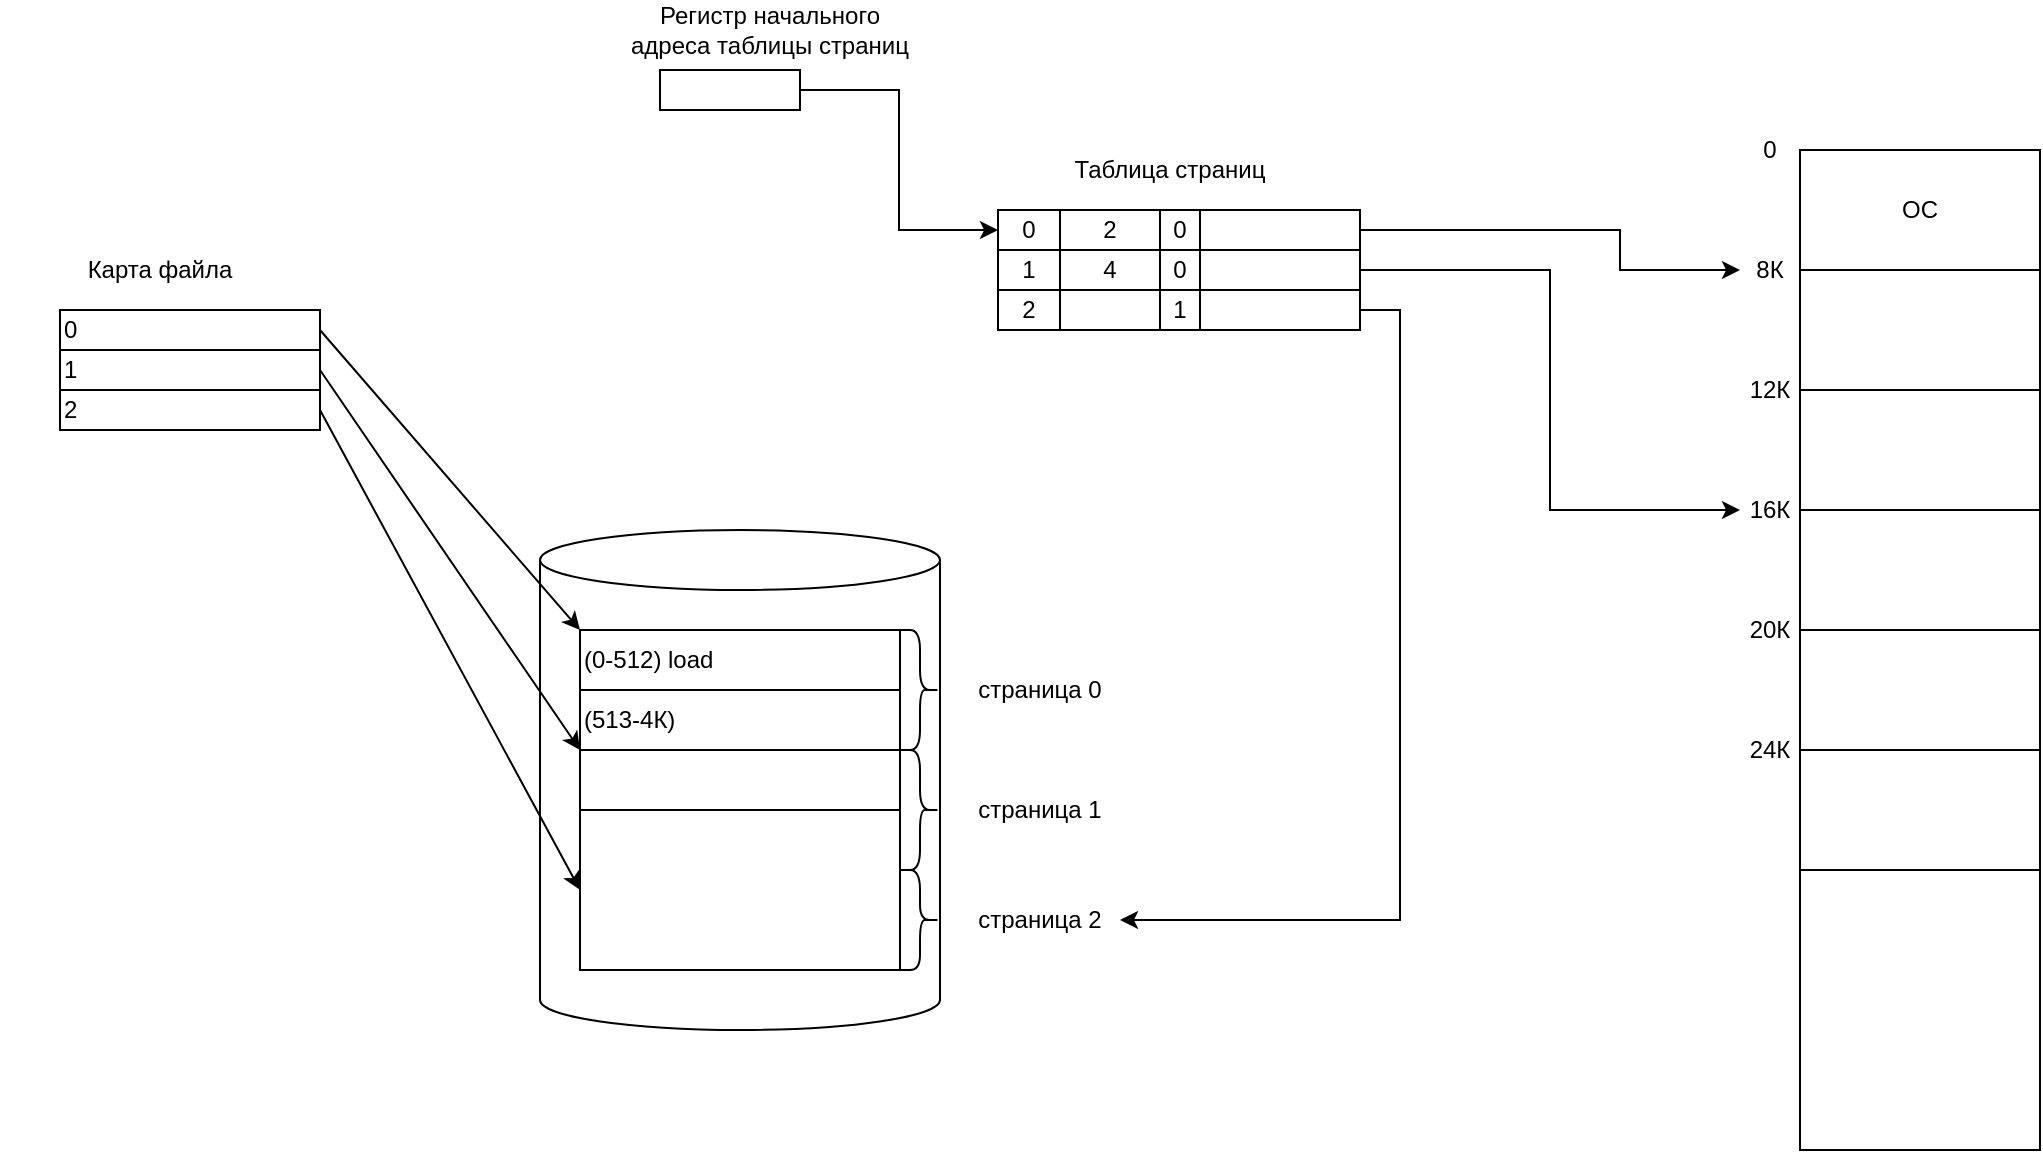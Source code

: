 <mxfile>
    <diagram id="bgTYFs2IumKFl9v2_c2F" name="Page-1">
        <mxGraphModel dx="1238" dy="1774" grid="1" gridSize="10" guides="1" tooltips="1" connect="1" arrows="1" fold="1" page="1" pageScale="1" pageWidth="827" pageHeight="1169" math="0" shadow="0">
            <root>
                <mxCell id="0"/>
                <mxCell id="1" parent="0"/>
                <mxCell id="2" value="" style="shape=cylinder3;whiteSpace=wrap;html=1;boundedLbl=1;backgroundOutline=1;size=15;" vertex="1" parent="1">
                    <mxGeometry x="90" y="230" width="200" height="250" as="geometry"/>
                </mxCell>
                <mxCell id="3" value="(0-512) load&amp;nbsp;" style="rounded=0;whiteSpace=wrap;html=1;align=left;" vertex="1" parent="1">
                    <mxGeometry x="110" y="280" width="160" height="30" as="geometry"/>
                </mxCell>
                <mxCell id="4" value="(513-4К)" style="rounded=0;whiteSpace=wrap;html=1;align=left;" vertex="1" parent="1">
                    <mxGeometry x="110" y="310" width="160" height="30" as="geometry"/>
                </mxCell>
                <mxCell id="5" value="" style="rounded=0;whiteSpace=wrap;html=1;" vertex="1" parent="1">
                    <mxGeometry x="110" y="340" width="160" height="30" as="geometry"/>
                </mxCell>
                <mxCell id="6" value="" style="rounded=0;whiteSpace=wrap;html=1;" vertex="1" parent="1">
                    <mxGeometry x="110" y="370" width="160" height="80" as="geometry"/>
                </mxCell>
                <mxCell id="7" value="страница 0" style="text;html=1;strokeColor=none;fillColor=none;align=center;verticalAlign=middle;whiteSpace=wrap;rounded=0;" vertex="1" parent="1">
                    <mxGeometry x="300" y="300" width="80" height="20" as="geometry"/>
                </mxCell>
                <mxCell id="8" value="" style="shape=curlyBracket;whiteSpace=wrap;html=1;rounded=1;flipH=1;" vertex="1" parent="1">
                    <mxGeometry x="270" y="280" width="20" height="60" as="geometry"/>
                </mxCell>
                <mxCell id="9" value="" style="shape=curlyBracket;whiteSpace=wrap;html=1;rounded=1;flipH=1;" vertex="1" parent="1">
                    <mxGeometry x="270" y="340" width="20" height="60" as="geometry"/>
                </mxCell>
                <mxCell id="12" value="" style="shape=curlyBracket;whiteSpace=wrap;html=1;rounded=1;flipH=1;" vertex="1" parent="1">
                    <mxGeometry x="270" y="400" width="20" height="50" as="geometry"/>
                </mxCell>
                <mxCell id="13" value="страница 1" style="text;html=1;strokeColor=none;fillColor=none;align=center;verticalAlign=middle;whiteSpace=wrap;rounded=0;" vertex="1" parent="1">
                    <mxGeometry x="300" y="360" width="80" height="20" as="geometry"/>
                </mxCell>
                <mxCell id="14" value="страница 2" style="text;html=1;strokeColor=none;fillColor=none;align=center;verticalAlign=middle;whiteSpace=wrap;rounded=0;" vertex="1" parent="1">
                    <mxGeometry x="300" y="415" width="80" height="20" as="geometry"/>
                </mxCell>
                <mxCell id="15" value="2" style="rounded=0;whiteSpace=wrap;html=1;" vertex="1" parent="1">
                    <mxGeometry x="350" y="70" width="50" height="20" as="geometry"/>
                </mxCell>
                <mxCell id="16" value="Таблица страниц" style="text;html=1;strokeColor=none;fillColor=none;align=center;verticalAlign=middle;whiteSpace=wrap;rounded=0;" vertex="1" parent="1">
                    <mxGeometry x="300" y="40" width="210" height="20" as="geometry"/>
                </mxCell>
                <mxCell id="17" value="Карта файла" style="text;html=1;strokeColor=none;fillColor=none;align=center;verticalAlign=middle;whiteSpace=wrap;rounded=0;" vertex="1" parent="1">
                    <mxGeometry x="-180" y="90" width="160" height="20" as="geometry"/>
                </mxCell>
                <mxCell id="18" value="0" style="rounded=0;whiteSpace=wrap;html=1;align=left;" vertex="1" parent="1">
                    <mxGeometry x="-150" y="120" width="130" height="20" as="geometry"/>
                </mxCell>
                <mxCell id="19" value="1" style="rounded=0;whiteSpace=wrap;html=1;align=left;" vertex="1" parent="1">
                    <mxGeometry x="-150" y="140" width="130" height="20" as="geometry"/>
                </mxCell>
                <mxCell id="20" value="2" style="rounded=0;whiteSpace=wrap;html=1;align=left;" vertex="1" parent="1">
                    <mxGeometry x="-150" y="160" width="130" height="20" as="geometry"/>
                </mxCell>
                <mxCell id="22" value="" style="endArrow=classic;html=1;exitX=1;exitY=0.5;exitDx=0;exitDy=0;entryX=0;entryY=0;entryDx=0;entryDy=0;" edge="1" parent="1" source="18" target="3">
                    <mxGeometry width="50" height="50" relative="1" as="geometry">
                        <mxPoint x="10" y="170" as="sourcePoint"/>
                        <mxPoint x="60" y="120" as="targetPoint"/>
                    </mxGeometry>
                </mxCell>
                <mxCell id="23" value="" style="endArrow=classic;html=1;exitX=1;exitY=0.5;exitDx=0;exitDy=0;entryX=0;entryY=0;entryDx=0;entryDy=0;" edge="1" parent="1" source="19" target="5">
                    <mxGeometry width="50" height="50" relative="1" as="geometry">
                        <mxPoint x="-10" y="330" as="sourcePoint"/>
                        <mxPoint x="40" y="280" as="targetPoint"/>
                    </mxGeometry>
                </mxCell>
                <mxCell id="24" value="" style="endArrow=classic;html=1;exitX=1;exitY=0.5;exitDx=0;exitDy=0;entryX=0;entryY=0.5;entryDx=0;entryDy=0;" edge="1" parent="1" source="20" target="6">
                    <mxGeometry width="50" height="50" relative="1" as="geometry">
                        <mxPoint x="-50" y="400" as="sourcePoint"/>
                        <mxPoint y="350" as="targetPoint"/>
                    </mxGeometry>
                </mxCell>
                <mxCell id="25" value="0" style="rounded=0;whiteSpace=wrap;html=1;" vertex="1" parent="1">
                    <mxGeometry x="319" y="70" width="31" height="20" as="geometry"/>
                </mxCell>
                <mxCell id="26" value="1" style="rounded=0;whiteSpace=wrap;html=1;" vertex="1" parent="1">
                    <mxGeometry x="319" y="90" width="31" height="20" as="geometry"/>
                </mxCell>
                <mxCell id="27" value="2" style="rounded=0;whiteSpace=wrap;html=1;" vertex="1" parent="1">
                    <mxGeometry x="319" y="110" width="31" height="20" as="geometry"/>
                </mxCell>
                <mxCell id="28" value="4" style="rounded=0;whiteSpace=wrap;html=1;" vertex="1" parent="1">
                    <mxGeometry x="350" y="90" width="50" height="20" as="geometry"/>
                </mxCell>
                <mxCell id="29" value="" style="rounded=0;whiteSpace=wrap;html=1;" vertex="1" parent="1">
                    <mxGeometry x="350" y="110" width="50" height="20" as="geometry"/>
                </mxCell>
                <mxCell id="30" value="0" style="rounded=0;whiteSpace=wrap;html=1;" vertex="1" parent="1">
                    <mxGeometry x="400" y="70" width="20" height="20" as="geometry"/>
                </mxCell>
                <mxCell id="31" value="0" style="rounded=0;whiteSpace=wrap;html=1;" vertex="1" parent="1">
                    <mxGeometry x="400" y="90" width="20" height="20" as="geometry"/>
                </mxCell>
                <mxCell id="32" value="1" style="rounded=0;whiteSpace=wrap;html=1;" vertex="1" parent="1">
                    <mxGeometry x="400" y="110" width="20" height="20" as="geometry"/>
                </mxCell>
                <mxCell id="55" style="edgeStyle=orthogonalEdgeStyle;rounded=0;orthogonalLoop=1;jettySize=auto;html=1;entryX=0;entryY=0.5;entryDx=0;entryDy=0;" edge="1" parent="1" source="33" target="44">
                    <mxGeometry relative="1" as="geometry">
                        <Array as="points">
                            <mxPoint x="630" y="80"/>
                            <mxPoint x="630" y="100"/>
                        </Array>
                    </mxGeometry>
                </mxCell>
                <mxCell id="33" value="" style="rounded=0;whiteSpace=wrap;html=1;" vertex="1" parent="1">
                    <mxGeometry x="420" y="70" width="80" height="20" as="geometry"/>
                </mxCell>
                <mxCell id="56" style="edgeStyle=orthogonalEdgeStyle;rounded=0;orthogonalLoop=1;jettySize=auto;html=1;entryX=0;entryY=0.5;entryDx=0;entryDy=0;" edge="1" parent="1" source="34" target="46">
                    <mxGeometry relative="1" as="geometry"/>
                </mxCell>
                <mxCell id="34" value="" style="rounded=0;whiteSpace=wrap;html=1;" vertex="1" parent="1">
                    <mxGeometry x="420" y="90" width="80" height="20" as="geometry"/>
                </mxCell>
                <mxCell id="54" style="edgeStyle=orthogonalEdgeStyle;rounded=0;orthogonalLoop=1;jettySize=auto;html=1;exitX=1;exitY=0.5;exitDx=0;exitDy=0;entryX=1;entryY=0.5;entryDx=0;entryDy=0;" edge="1" parent="1" source="35" target="14">
                    <mxGeometry relative="1" as="geometry"/>
                </mxCell>
                <mxCell id="35" value="" style="rounded=0;whiteSpace=wrap;html=1;" vertex="1" parent="1">
                    <mxGeometry x="420" y="110" width="80" height="20" as="geometry"/>
                </mxCell>
                <mxCell id="36" value="ОС" style="rounded=0;whiteSpace=wrap;html=1;" vertex="1" parent="1">
                    <mxGeometry x="720" y="40" width="120" height="60" as="geometry"/>
                </mxCell>
                <mxCell id="37" value="" style="rounded=0;whiteSpace=wrap;html=1;" vertex="1" parent="1">
                    <mxGeometry x="720" y="100" width="120" height="60" as="geometry"/>
                </mxCell>
                <mxCell id="38" value="" style="rounded=0;whiteSpace=wrap;html=1;" vertex="1" parent="1">
                    <mxGeometry x="720" y="160" width="120" height="60" as="geometry"/>
                </mxCell>
                <mxCell id="39" value="" style="rounded=0;whiteSpace=wrap;html=1;" vertex="1" parent="1">
                    <mxGeometry x="720" y="220" width="120" height="60" as="geometry"/>
                </mxCell>
                <mxCell id="40" value="" style="rounded=0;whiteSpace=wrap;html=1;" vertex="1" parent="1">
                    <mxGeometry x="720" y="280" width="120" height="60" as="geometry"/>
                </mxCell>
                <mxCell id="41" value="" style="rounded=0;whiteSpace=wrap;html=1;" vertex="1" parent="1">
                    <mxGeometry x="720" y="340" width="120" height="60" as="geometry"/>
                </mxCell>
                <mxCell id="42" value="" style="rounded=0;whiteSpace=wrap;html=1;" vertex="1" parent="1">
                    <mxGeometry x="720" y="400" width="120" height="140" as="geometry"/>
                </mxCell>
                <mxCell id="43" value="0" style="text;html=1;strokeColor=none;fillColor=none;align=center;verticalAlign=middle;whiteSpace=wrap;rounded=0;" vertex="1" parent="1">
                    <mxGeometry x="690" y="30" width="30" height="20" as="geometry"/>
                </mxCell>
                <mxCell id="44" value="8К" style="text;html=1;strokeColor=none;fillColor=none;align=center;verticalAlign=middle;whiteSpace=wrap;rounded=0;" vertex="1" parent="1">
                    <mxGeometry x="690" y="90" width="30" height="20" as="geometry"/>
                </mxCell>
                <mxCell id="45" value="12К" style="text;html=1;strokeColor=none;fillColor=none;align=center;verticalAlign=middle;whiteSpace=wrap;rounded=0;" vertex="1" parent="1">
                    <mxGeometry x="690" y="150" width="30" height="20" as="geometry"/>
                </mxCell>
                <mxCell id="46" value="16К" style="text;html=1;strokeColor=none;fillColor=none;align=center;verticalAlign=middle;whiteSpace=wrap;rounded=0;" vertex="1" parent="1">
                    <mxGeometry x="690" y="210" width="30" height="20" as="geometry"/>
                </mxCell>
                <mxCell id="47" value="20К" style="text;html=1;strokeColor=none;fillColor=none;align=center;verticalAlign=middle;whiteSpace=wrap;rounded=0;" vertex="1" parent="1">
                    <mxGeometry x="690" y="270" width="30" height="20" as="geometry"/>
                </mxCell>
                <mxCell id="50" value="24К" style="text;html=1;strokeColor=none;fillColor=none;align=center;verticalAlign=middle;whiteSpace=wrap;rounded=0;" vertex="1" parent="1">
                    <mxGeometry x="690" y="330" width="30" height="20" as="geometry"/>
                </mxCell>
                <mxCell id="53" style="edgeStyle=orthogonalEdgeStyle;rounded=0;orthogonalLoop=1;jettySize=auto;html=1;entryX=0;entryY=0.5;entryDx=0;entryDy=0;" edge="1" parent="1" source="51" target="25">
                    <mxGeometry relative="1" as="geometry"/>
                </mxCell>
                <mxCell id="51" value="" style="rounded=0;whiteSpace=wrap;html=1;align=left;" vertex="1" parent="1">
                    <mxGeometry x="150" width="70" height="20" as="geometry"/>
                </mxCell>
                <mxCell id="52" value="Регистр начального адреса таблицы страниц" style="text;html=1;strokeColor=none;fillColor=none;align=center;verticalAlign=middle;whiteSpace=wrap;rounded=0;" vertex="1" parent="1">
                    <mxGeometry x="130" y="-30" width="150" height="20" as="geometry"/>
                </mxCell>
            </root>
        </mxGraphModel>
    </diagram>
    <diagram id="0my8GOr8G9NknckTtCa-" name="Page-2">
        <mxGraphModel dx="411" dy="605" grid="1" gridSize="10" guides="1" tooltips="1" connect="1" arrows="1" fold="1" page="1" pageScale="1" pageWidth="827" pageHeight="1169" math="0" shadow="0">
            <root>
                <mxCell id="H_qwsBwrsd4Im2VC6lP7-0"/>
                <mxCell id="H_qwsBwrsd4Im2VC6lP7-1" parent="H_qwsBwrsd4Im2VC6lP7-0"/>
                <mxCell id="H_qwsBwrsd4Im2VC6lP7-9" style="edgeStyle=orthogonalEdgeStyle;rounded=0;orthogonalLoop=1;jettySize=auto;html=1;" edge="1" parent="H_qwsBwrsd4Im2VC6lP7-1" source="H_qwsBwrsd4Im2VC6lP7-2" target="H_qwsBwrsd4Im2VC6lP7-8">
                    <mxGeometry relative="1" as="geometry"/>
                </mxCell>
                <mxCell id="H_qwsBwrsd4Im2VC6lP7-2" value="CR3" style="rounded=0;whiteSpace=wrap;html=1;align=center;" vertex="1" parent="H_qwsBwrsd4Im2VC6lP7-1">
                    <mxGeometry x="40" y="180" width="120" height="30" as="geometry"/>
                </mxCell>
                <mxCell id="H_qwsBwrsd4Im2VC6lP7-10" style="edgeStyle=orthogonalEdgeStyle;rounded=0;orthogonalLoop=1;jettySize=auto;html=1;entryX=1;entryY=0.5;entryDx=0;entryDy=0;" edge="1" parent="H_qwsBwrsd4Im2VC6lP7-1" source="H_qwsBwrsd4Im2VC6lP7-3" target="H_qwsBwrsd4Im2VC6lP7-8">
                    <mxGeometry relative="1" as="geometry">
                        <Array as="points">
                            <mxPoint x="290" y="265"/>
                        </Array>
                    </mxGeometry>
                </mxCell>
                <mxCell id="H_qwsBwrsd4Im2VC6lP7-3" value="" style="rounded=0;whiteSpace=wrap;html=1;align=left;" vertex="1" parent="H_qwsBwrsd4Im2VC6lP7-1">
                    <mxGeometry x="250" y="180" width="80" height="30" as="geometry"/>
                </mxCell>
                <mxCell id="H_qwsBwrsd4Im2VC6lP7-22" style="edgeStyle=orthogonalEdgeStyle;rounded=0;orthogonalLoop=1;jettySize=auto;html=1;entryX=0.5;entryY=0;entryDx=0;entryDy=0;" edge="1" parent="H_qwsBwrsd4Im2VC6lP7-1" source="H_qwsBwrsd4Im2VC6lP7-4" target="H_qwsBwrsd4Im2VC6lP7-21">
                    <mxGeometry relative="1" as="geometry"/>
                </mxCell>
                <mxCell id="H_qwsBwrsd4Im2VC6lP7-4" value="" style="rounded=0;whiteSpace=wrap;html=1;align=left;" vertex="1" parent="H_qwsBwrsd4Im2VC6lP7-1">
                    <mxGeometry x="330" y="180" width="80" height="30" as="geometry"/>
                </mxCell>
                <mxCell id="H_qwsBwrsd4Im2VC6lP7-31" style="edgeStyle=orthogonalEdgeStyle;rounded=0;orthogonalLoop=1;jettySize=auto;html=1;exitX=0.5;exitY=1;exitDx=0;exitDy=0;entryX=0.5;entryY=0;entryDx=0;entryDy=0;" edge="1" parent="H_qwsBwrsd4Im2VC6lP7-1" source="H_qwsBwrsd4Im2VC6lP7-5" target="H_qwsBwrsd4Im2VC6lP7-29">
                    <mxGeometry relative="1" as="geometry"/>
                </mxCell>
                <mxCell id="H_qwsBwrsd4Im2VC6lP7-5" value="" style="rounded=0;whiteSpace=wrap;html=1;align=left;" vertex="1" parent="H_qwsBwrsd4Im2VC6lP7-1">
                    <mxGeometry x="410" y="180" width="80" height="30" as="geometry"/>
                </mxCell>
                <mxCell id="H_qwsBwrsd4Im2VC6lP7-6" value="31" style="text;html=1;strokeColor=none;fillColor=none;align=center;verticalAlign=middle;whiteSpace=wrap;rounded=0;" vertex="1" parent="H_qwsBwrsd4Im2VC6lP7-1">
                    <mxGeometry x="230" y="150" width="40" height="20" as="geometry"/>
                </mxCell>
                <mxCell id="H_qwsBwrsd4Im2VC6lP7-7" value="0" style="text;html=1;strokeColor=none;fillColor=none;align=center;verticalAlign=middle;whiteSpace=wrap;rounded=0;" vertex="1" parent="H_qwsBwrsd4Im2VC6lP7-1">
                    <mxGeometry x="470" y="150" width="40" height="20" as="geometry"/>
                </mxCell>
                <mxCell id="H_qwsBwrsd4Im2VC6lP7-12" style="edgeStyle=orthogonalEdgeStyle;rounded=0;orthogonalLoop=1;jettySize=auto;html=1;exitX=0.5;exitY=1;exitDx=0;exitDy=0;entryX=0;entryY=0.339;entryDx=0;entryDy=0;entryPerimeter=0;" edge="1" parent="H_qwsBwrsd4Im2VC6lP7-1" source="H_qwsBwrsd4Im2VC6lP7-8" target="H_qwsBwrsd4Im2VC6lP7-11">
                    <mxGeometry relative="1" as="geometry"/>
                </mxCell>
                <mxCell id="H_qwsBwrsd4Im2VC6lP7-8" value="+" style="ellipse;whiteSpace=wrap;html=1;aspect=fixed;align=center;" vertex="1" parent="H_qwsBwrsd4Im2VC6lP7-1">
                    <mxGeometry x="90" y="250" width="30" height="30" as="geometry"/>
                </mxCell>
                <mxCell id="H_qwsBwrsd4Im2VC6lP7-11" value="" style="rounded=0;whiteSpace=wrap;html=1;align=left;" vertex="1" parent="H_qwsBwrsd4Im2VC6lP7-1">
                    <mxGeometry x="200" y="310" width="110" height="280" as="geometry"/>
                </mxCell>
                <mxCell id="H_qwsBwrsd4Im2VC6lP7-20" style="edgeStyle=orthogonalEdgeStyle;rounded=0;orthogonalLoop=1;jettySize=auto;html=1;entryX=0;entryY=0.5;entryDx=0;entryDy=0;" edge="1" parent="H_qwsBwrsd4Im2VC6lP7-1" source="H_qwsBwrsd4Im2VC6lP7-13" target="H_qwsBwrsd4Im2VC6lP7-19">
                    <mxGeometry relative="1" as="geometry"/>
                </mxCell>
                <mxCell id="H_qwsBwrsd4Im2VC6lP7-13" value="PFN" style="rounded=0;whiteSpace=wrap;html=1;align=center;" vertex="1" parent="H_qwsBwrsd4Im2VC6lP7-1">
                    <mxGeometry x="200" y="390" width="110" height="30" as="geometry"/>
                </mxCell>
                <mxCell id="H_qwsBwrsd4Im2VC6lP7-15" style="edgeStyle=orthogonalEdgeStyle;rounded=0;orthogonalLoop=1;jettySize=auto;html=1;exitX=1;exitY=0.25;exitDx=0;exitDy=0;entryX=0.5;entryY=1;entryDx=0;entryDy=0;" edge="1" parent="H_qwsBwrsd4Im2VC6lP7-1" source="H_qwsBwrsd4Im2VC6lP7-14" target="H_qwsBwrsd4Im2VC6lP7-13">
                    <mxGeometry relative="1" as="geometry"/>
                </mxCell>
                <mxCell id="H_qwsBwrsd4Im2VC6lP7-14" value="PDE (4byte)" style="text;html=1;strokeColor=none;fillColor=none;align=center;verticalAlign=middle;whiteSpace=wrap;rounded=0;" vertex="1" parent="H_qwsBwrsd4Im2VC6lP7-1">
                    <mxGeometry x="70" y="440" width="40" height="20" as="geometry"/>
                </mxCell>
                <mxCell id="H_qwsBwrsd4Im2VC6lP7-16" value="" style="rounded=0;whiteSpace=wrap;html=1;align=left;" vertex="1" parent="H_qwsBwrsd4Im2VC6lP7-1">
                    <mxGeometry x="430" y="380" width="120" height="200" as="geometry"/>
                </mxCell>
                <mxCell id="H_qwsBwrsd4Im2VC6lP7-17" value="" style="rounded=0;whiteSpace=wrap;html=1;align=left;" vertex="1" parent="H_qwsBwrsd4Im2VC6lP7-1">
                    <mxGeometry x="410" y="400" width="120" height="200" as="geometry"/>
                </mxCell>
                <mxCell id="H_qwsBwrsd4Im2VC6lP7-18" value="" style="rounded=0;whiteSpace=wrap;html=1;align=left;" vertex="1" parent="H_qwsBwrsd4Im2VC6lP7-1">
                    <mxGeometry x="390" y="420" width="120" height="200" as="geometry"/>
                </mxCell>
                <mxCell id="H_qwsBwrsd4Im2VC6lP7-30" style="edgeStyle=orthogonalEdgeStyle;rounded=0;orthogonalLoop=1;jettySize=auto;html=1;" edge="1" parent="H_qwsBwrsd4Im2VC6lP7-1" source="H_qwsBwrsd4Im2VC6lP7-19" target="H_qwsBwrsd4Im2VC6lP7-29">
                    <mxGeometry relative="1" as="geometry"/>
                </mxCell>
                <mxCell id="H_qwsBwrsd4Im2VC6lP7-19" value="PFN" style="rounded=0;whiteSpace=wrap;html=1;align=center;" vertex="1" parent="H_qwsBwrsd4Im2VC6lP7-1">
                    <mxGeometry x="390" y="470" width="120" height="30" as="geometry"/>
                </mxCell>
                <mxCell id="H_qwsBwrsd4Im2VC6lP7-21" value="+" style="ellipse;whiteSpace=wrap;html=1;aspect=fixed;align=center;" vertex="1" parent="H_qwsBwrsd4Im2VC6lP7-1">
                    <mxGeometry x="340" y="390" width="30" height="30" as="geometry"/>
                </mxCell>
                <mxCell id="H_qwsBwrsd4Im2VC6lP7-24" style="edgeStyle=orthogonalEdgeStyle;rounded=0;orthogonalLoop=1;jettySize=auto;html=1;entryX=0.5;entryY=1;entryDx=0;entryDy=0;" edge="1" parent="H_qwsBwrsd4Im2VC6lP7-1" source="H_qwsBwrsd4Im2VC6lP7-23" target="H_qwsBwrsd4Im2VC6lP7-19">
                    <mxGeometry relative="1" as="geometry"/>
                </mxCell>
                <mxCell id="H_qwsBwrsd4Im2VC6lP7-23" value="PTE&lt;br&gt;(4byte)" style="text;html=1;strokeColor=none;fillColor=none;align=center;verticalAlign=middle;whiteSpace=wrap;rounded=0;" vertex="1" parent="H_qwsBwrsd4Im2VC6lP7-1">
                    <mxGeometry x="250" y="650" width="40" height="20" as="geometry"/>
                </mxCell>
                <mxCell id="H_qwsBwrsd4Im2VC6lP7-25" value="Page directory entry" style="text;html=1;strokeColor=none;fillColor=none;align=center;verticalAlign=middle;whiteSpace=wrap;rounded=0;" vertex="1" parent="H_qwsBwrsd4Im2VC6lP7-1">
                    <mxGeometry x="30" y="470" width="150" height="20" as="geometry"/>
                </mxCell>
                <mxCell id="H_qwsBwrsd4Im2VC6lP7-26" value="Page&lt;br&gt;frame&lt;br&gt;number" style="text;html=1;strokeColor=none;fillColor=none;align=center;verticalAlign=middle;whiteSpace=wrap;rounded=0;" vertex="1" parent="H_qwsBwrsd4Im2VC6lP7-1">
                    <mxGeometry x="230" y="340" width="40" height="20" as="geometry"/>
                </mxCell>
                <mxCell id="H_qwsBwrsd4Im2VC6lP7-27" value="Page table entry" style="text;html=1;strokeColor=none;fillColor=none;align=center;verticalAlign=middle;whiteSpace=wrap;rounded=0;" vertex="1" parent="H_qwsBwrsd4Im2VC6lP7-1">
                    <mxGeometry x="225" y="690" width="115" height="20" as="geometry"/>
                </mxCell>
                <mxCell id="H_qwsBwrsd4Im2VC6lP7-28" value="" style="rounded=0;whiteSpace=wrap;html=1;align=left;" vertex="1" parent="H_qwsBwrsd4Im2VC6lP7-1">
                    <mxGeometry x="680" y="220" width="120" height="690" as="geometry"/>
                </mxCell>
                <mxCell id="H_qwsBwrsd4Im2VC6lP7-32" style="edgeStyle=orthogonalEdgeStyle;rounded=0;orthogonalLoop=1;jettySize=auto;html=1;exitX=1;exitY=0.5;exitDx=0;exitDy=0;" edge="1" parent="H_qwsBwrsd4Im2VC6lP7-1" source="H_qwsBwrsd4Im2VC6lP7-29" target="H_qwsBwrsd4Im2VC6lP7-28">
                    <mxGeometry relative="1" as="geometry"/>
                </mxCell>
                <mxCell id="H_qwsBwrsd4Im2VC6lP7-29" value="+" style="ellipse;whiteSpace=wrap;html=1;aspect=fixed;align=center;" vertex="1" parent="H_qwsBwrsd4Im2VC6lP7-1">
                    <mxGeometry x="600" y="470" width="30" height="30" as="geometry"/>
                </mxCell>
                <mxCell id="H_qwsBwrsd4Im2VC6lP7-33" value="" style="rounded=0;whiteSpace=wrap;html=1;align=left;" vertex="1" parent="H_qwsBwrsd4Im2VC6lP7-1">
                    <mxGeometry x="680" y="540" width="120" height="60" as="geometry"/>
                </mxCell>
                <mxCell id="H_qwsBwrsd4Im2VC6lP7-34" value="Страница" style="text;html=1;strokeColor=none;fillColor=none;align=center;verticalAlign=middle;whiteSpace=wrap;rounded=0;" vertex="1" parent="H_qwsBwrsd4Im2VC6lP7-1">
                    <mxGeometry x="827" y="560" width="93" height="25" as="geometry"/>
                </mxCell>
                <mxCell id="H_qwsBwrsd4Im2VC6lP7-35" value="Каталог таблицы страниц" style="text;html=1;strokeColor=none;fillColor=none;align=center;verticalAlign=middle;whiteSpace=wrap;rounded=0;" vertex="1" parent="H_qwsBwrsd4Im2VC6lP7-1">
                    <mxGeometry x="195" y="600" width="120" height="20" as="geometry"/>
                </mxCell>
                <mxCell id="H_qwsBwrsd4Im2VC6lP7-36" value="1024 таблиц" style="text;html=1;strokeColor=none;fillColor=none;align=center;verticalAlign=middle;whiteSpace=wrap;rounded=0;" vertex="1" parent="H_qwsBwrsd4Im2VC6lP7-1">
                    <mxGeometry x="530" y="610" width="100" height="20" as="geometry"/>
                </mxCell>
            </root>
        </mxGraphModel>
    </diagram>
    <diagram id="UQl4tUhRNE-Cca_m9DbE" name="Page-3">
        <mxGraphModel dx="411" dy="605" grid="1" gridSize="10" guides="1" tooltips="1" connect="1" arrows="1" fold="1" page="1" pageScale="1" pageWidth="827" pageHeight="1169" math="0" shadow="0">
            <root>
                <mxCell id="Kkr0_vWMeMTgJf7T8DXX-0"/>
                <mxCell id="Kkr0_vWMeMTgJf7T8DXX-1" parent="Kkr0_vWMeMTgJf7T8DXX-0"/>
                <mxCell id="Kkr0_vWMeMTgJf7T8DXX-2" value="2ГБ" style="rounded=0;whiteSpace=wrap;html=1;align=center;" vertex="1" parent="Kkr0_vWMeMTgJf7T8DXX-1">
                    <mxGeometry x="110" y="120" width="120" height="60" as="geometry"/>
                </mxCell>
                <mxCell id="Kkr0_vWMeMTgJf7T8DXX-3" value="2ГБ" style="rounded=0;whiteSpace=wrap;html=1;align=center;" vertex="1" parent="Kkr0_vWMeMTgJf7T8DXX-1">
                    <mxGeometry x="160" y="200" width="120" height="60" as="geometry"/>
                </mxCell>
                <mxCell id="Kkr0_vWMeMTgJf7T8DXX-4" value="2ГБ" style="rounded=0;whiteSpace=wrap;html=1;align=center;" vertex="1" parent="Kkr0_vWMeMTgJf7T8DXX-1">
                    <mxGeometry x="140" y="210" width="120" height="60" as="geometry"/>
                </mxCell>
                <mxCell id="Kkr0_vWMeMTgJf7T8DXX-5" value="2ГБ" style="rounded=0;whiteSpace=wrap;html=1;align=center;" vertex="1" parent="Kkr0_vWMeMTgJf7T8DXX-1">
                    <mxGeometry x="120" y="220" width="120" height="60" as="geometry"/>
                </mxCell>
                <mxCell id="Kkr0_vWMeMTgJf7T8DXX-6" value="2ГБ&lt;br&gt;user space" style="rounded=0;whiteSpace=wrap;html=1;align=center;" vertex="1" parent="Kkr0_vWMeMTgJf7T8DXX-1">
                    <mxGeometry x="100" y="230" width="120" height="60" as="geometry"/>
                </mxCell>
                <mxCell id="Kkr0_vWMeMTgJf7T8DXX-7" value="" style="endArrow=classic;html=1;" edge="1" parent="Kkr0_vWMeMTgJf7T8DXX-1">
                    <mxGeometry width="50" height="50" relative="1" as="geometry">
                        <mxPoint x="60" y="350" as="sourcePoint"/>
                        <mxPoint x="60" y="108.333" as="targetPoint"/>
                    </mxGeometry>
                </mxCell>
                <mxCell id="Kkr0_vWMeMTgJf7T8DXX-8" value="макс. адрес" style="text;html=1;strokeColor=none;fillColor=none;align=center;verticalAlign=middle;whiteSpace=wrap;rounded=0;" vertex="1" parent="Kkr0_vWMeMTgJf7T8DXX-1">
                    <mxGeometry x="30" y="80" width="40" height="20" as="geometry"/>
                </mxCell>
                <mxCell id="Kkr0_vWMeMTgJf7T8DXX-9" value="мин.&lt;br&gt;адрес" style="text;html=1;strokeColor=none;fillColor=none;align=center;verticalAlign=middle;whiteSpace=wrap;rounded=0;" vertex="1" parent="Kkr0_vWMeMTgJf7T8DXX-1">
                    <mxGeometry x="30" y="360" width="40" height="20" as="geometry"/>
                </mxCell>
                <mxCell id="Kkr0_vWMeMTgJf7T8DXX-10" value="1ГБ" style="rounded=0;whiteSpace=wrap;html=1;align=center;" vertex="1" parent="Kkr0_vWMeMTgJf7T8DXX-1">
                    <mxGeometry x="360" y="120" width="120" height="30" as="geometry"/>
                </mxCell>
                <mxCell id="Kkr0_vWMeMTgJf7T8DXX-11" value="1ГБ" style="rounded=0;whiteSpace=wrap;html=1;align=center;" vertex="1" parent="Kkr0_vWMeMTgJf7T8DXX-1">
                    <mxGeometry x="390" y="170" width="120" height="110" as="geometry"/>
                </mxCell>
                <mxCell id="Kkr0_vWMeMTgJf7T8DXX-12" value="1ГБ" style="rounded=0;whiteSpace=wrap;html=1;align=center;" vertex="1" parent="Kkr0_vWMeMTgJf7T8DXX-1">
                    <mxGeometry x="370" y="185" width="120" height="110" as="geometry"/>
                </mxCell>
                <mxCell id="Kkr0_vWMeMTgJf7T8DXX-13" value="1ГБ" style="rounded=0;whiteSpace=wrap;html=1;align=center;" vertex="1" parent="Kkr0_vWMeMTgJf7T8DXX-1">
                    <mxGeometry x="354" y="200" width="120" height="110" as="geometry"/>
                </mxCell>
                <mxCell id="Kkr0_vWMeMTgJf7T8DXX-14" value="3ГБ" style="rounded=0;whiteSpace=wrap;html=1;align=center;" vertex="1" parent="Kkr0_vWMeMTgJf7T8DXX-1">
                    <mxGeometry x="340" y="220" width="120" height="110" as="geometry"/>
                </mxCell>
                <mxCell id="Kkr0_vWMeMTgJf7T8DXX-15" value="структура 1&lt;br&gt;(по умолчанию)" style="text;html=1;strokeColor=none;fillColor=none;align=center;verticalAlign=middle;whiteSpace=wrap;rounded=0;" vertex="1" parent="Kkr0_vWMeMTgJf7T8DXX-1">
                    <mxGeometry x="140" y="40" width="90" height="20" as="geometry"/>
                </mxCell>
                <mxCell id="Kkr0_vWMeMTgJf7T8DXX-16" value="структура 2" style="text;html=1;strokeColor=none;fillColor=none;align=center;verticalAlign=middle;whiteSpace=wrap;rounded=0;" vertex="1" parent="Kkr0_vWMeMTgJf7T8DXX-1">
                    <mxGeometry x="369" y="40" width="90" height="20" as="geometry"/>
                </mxCell>
                <mxCell id="Kkr0_vWMeMTgJf7T8DXX-17" value="Необходимо устанавливать параметр&lt;br&gt;increase user ia" style="text;html=1;strokeColor=none;fillColor=none;align=left;verticalAlign=middle;whiteSpace=wrap;rounded=0;" vertex="1" parent="Kkr0_vWMeMTgJf7T8DXX-1">
                    <mxGeometry x="350" y="360" width="280" height="40" as="geometry"/>
                </mxCell>
            </root>
        </mxGraphModel>
    </diagram>
    <diagram id="gKxQqtma6NzbZ7FleySJ" name="Page-4">
        <mxGraphModel dx="1238" dy="605" grid="1" gridSize="10" guides="1" tooltips="1" connect="1" arrows="1" fold="1" page="1" pageScale="1" pageWidth="827" pageHeight="1169" math="0" shadow="0">
            <root>
                <mxCell id="8hIl0CC6JlZEm_kitmmf-0"/>
                <mxCell id="8hIl0CC6JlZEm_kitmmf-1" parent="8hIl0CC6JlZEm_kitmmf-0"/>
                <mxCell id="8hIl0CC6JlZEm_kitmmf-2" value="2рр" style="text;html=1;strokeColor=none;fillColor=none;align=center;verticalAlign=middle;whiteSpace=wrap;rounded=0;" vertex="1" parent="8hIl0CC6JlZEm_kitmmf-1">
                    <mxGeometry x="120" y="20" width="40" height="20" as="geometry"/>
                </mxCell>
                <mxCell id="8hIl0CC6JlZEm_kitmmf-3" value="9рр" style="text;html=1;strokeColor=none;fillColor=none;align=center;verticalAlign=middle;whiteSpace=wrap;rounded=0;" vertex="1" parent="8hIl0CC6JlZEm_kitmmf-1">
                    <mxGeometry x="190" y="20" width="40" height="20" as="geometry"/>
                </mxCell>
                <mxCell id="8hIl0CC6JlZEm_kitmmf-4" value="9рр" style="text;html=1;strokeColor=none;fillColor=none;align=center;verticalAlign=middle;whiteSpace=wrap;rounded=0;" vertex="1" parent="8hIl0CC6JlZEm_kitmmf-1">
                    <mxGeometry x="270" y="20" width="40" height="20" as="geometry"/>
                </mxCell>
                <mxCell id="8hIl0CC6JlZEm_kitmmf-5" value="12рр" style="text;html=1;strokeColor=none;fillColor=none;align=center;verticalAlign=middle;whiteSpace=wrap;rounded=0;" vertex="1" parent="8hIl0CC6JlZEm_kitmmf-1">
                    <mxGeometry x="360" y="20" width="40" height="20" as="geometry"/>
                </mxCell>
                <mxCell id="8hIl0CC6JlZEm_kitmmf-21" style="edgeStyle=orthogonalEdgeStyle;rounded=0;orthogonalLoop=1;jettySize=auto;html=1;entryX=1;entryY=0.5;entryDx=0;entryDy=0;" edge="1" parent="8hIl0CC6JlZEm_kitmmf-1" source="8hIl0CC6JlZEm_kitmmf-6" target="8hIl0CC6JlZEm_kitmmf-19">
                    <mxGeometry relative="1" as="geometry">
                        <Array as="points">
                            <mxPoint x="140" y="145"/>
                        </Array>
                    </mxGeometry>
                </mxCell>
                <mxCell id="8hIl0CC6JlZEm_kitmmf-6" value="" style="rounded=0;whiteSpace=wrap;html=1;align=left;" vertex="1" parent="8hIl0CC6JlZEm_kitmmf-1">
                    <mxGeometry x="120" y="50" width="40" height="20" as="geometry"/>
                </mxCell>
                <mxCell id="8hIl0CC6JlZEm_kitmmf-31" style="edgeStyle=orthogonalEdgeStyle;rounded=0;orthogonalLoop=1;jettySize=auto;html=1;" edge="1" parent="8hIl0CC6JlZEm_kitmmf-1" source="8hIl0CC6JlZEm_kitmmf-7" target="8hIl0CC6JlZEm_kitmmf-29">
                    <mxGeometry relative="1" as="geometry">
                        <mxPoint x="240" y="150" as="targetPoint"/>
                    </mxGeometry>
                </mxCell>
                <mxCell id="8hIl0CC6JlZEm_kitmmf-7" value="" style="rounded=0;whiteSpace=wrap;html=1;align=left;" vertex="1" parent="8hIl0CC6JlZEm_kitmmf-1">
                    <mxGeometry x="160" y="50" width="90" height="20" as="geometry"/>
                </mxCell>
                <mxCell id="8hIl0CC6JlZEm_kitmmf-42" style="edgeStyle=orthogonalEdgeStyle;rounded=0;orthogonalLoop=1;jettySize=auto;html=1;" edge="1" parent="8hIl0CC6JlZEm_kitmmf-1" source="8hIl0CC6JlZEm_kitmmf-8" target="8hIl0CC6JlZEm_kitmmf-41">
                    <mxGeometry relative="1" as="geometry">
                        <Array as="points">
                            <mxPoint x="295" y="150"/>
                            <mxPoint x="425" y="150"/>
                        </Array>
                    </mxGeometry>
                </mxCell>
                <mxCell id="8hIl0CC6JlZEm_kitmmf-8" value="" style="rounded=0;whiteSpace=wrap;html=1;align=left;" vertex="1" parent="8hIl0CC6JlZEm_kitmmf-1">
                    <mxGeometry x="250" y="50" width="90" height="20" as="geometry"/>
                </mxCell>
                <mxCell id="8hIl0CC6JlZEm_kitmmf-50" style="edgeStyle=orthogonalEdgeStyle;rounded=0;orthogonalLoop=1;jettySize=auto;html=1;" edge="1" parent="8hIl0CC6JlZEm_kitmmf-1" source="8hIl0CC6JlZEm_kitmmf-9" target="8hIl0CC6JlZEm_kitmmf-48">
                    <mxGeometry relative="1" as="geometry">
                        <Array as="points">
                            <mxPoint x="385" y="120"/>
                            <mxPoint x="725" y="120"/>
                        </Array>
                    </mxGeometry>
                </mxCell>
                <mxCell id="8hIl0CC6JlZEm_kitmmf-9" value="смещение" style="rounded=0;whiteSpace=wrap;html=1;align=center;" vertex="1" parent="8hIl0CC6JlZEm_kitmmf-1">
                    <mxGeometry x="340" y="50" width="90" height="20" as="geometry"/>
                </mxCell>
                <mxCell id="8hIl0CC6JlZEm_kitmmf-20" style="edgeStyle=orthogonalEdgeStyle;rounded=0;orthogonalLoop=1;jettySize=auto;html=1;" edge="1" parent="8hIl0CC6JlZEm_kitmmf-1" source="8hIl0CC6JlZEm_kitmmf-10" target="8hIl0CC6JlZEm_kitmmf-19">
                    <mxGeometry relative="1" as="geometry"/>
                </mxCell>
                <mxCell id="8hIl0CC6JlZEm_kitmmf-10" value="CR3" style="rounded=0;whiteSpace=wrap;html=1;align=center;" vertex="1" parent="8hIl0CC6JlZEm_kitmmf-1">
                    <mxGeometry x="-40" y="80" width="90" height="20" as="geometry"/>
                </mxCell>
                <mxCell id="8hIl0CC6JlZEm_kitmmf-11" value="CR4" style="rounded=0;whiteSpace=wrap;html=1;align=center;" vertex="1" parent="8hIl0CC6JlZEm_kitmmf-1">
                    <mxGeometry x="870" y="50" width="90" height="20" as="geometry"/>
                </mxCell>
                <mxCell id="8hIl0CC6JlZEm_kitmmf-12" value="PAE - Physical Adress&amp;nbsp;&lt;span&gt;Extension&lt;/span&gt;" style="text;html=1;strokeColor=none;fillColor=none;align=left;verticalAlign=middle;whiteSpace=wrap;rounded=0;" vertex="1" parent="8hIl0CC6JlZEm_kitmmf-1">
                    <mxGeometry x="970" y="80" width="110" height="40" as="geometry"/>
                </mxCell>
                <mxCell id="8hIl0CC6JlZEm_kitmmf-13" value="" style="rounded=0;whiteSpace=wrap;html=1;align=left;" vertex="1" parent="8hIl0CC6JlZEm_kitmmf-1">
                    <mxGeometry x="80" y="170" width="70" height="20" as="geometry"/>
                </mxCell>
                <mxCell id="8hIl0CC6JlZEm_kitmmf-30" style="edgeStyle=orthogonalEdgeStyle;rounded=0;orthogonalLoop=1;jettySize=auto;html=1;" edge="1" parent="8hIl0CC6JlZEm_kitmmf-1" source="8hIl0CC6JlZEm_kitmmf-14" target="8hIl0CC6JlZEm_kitmmf-29">
                    <mxGeometry relative="1" as="geometry"/>
                </mxCell>
                <mxCell id="8hIl0CC6JlZEm_kitmmf-14" value="PFN" style="rounded=0;whiteSpace=wrap;html=1;align=center;" vertex="1" parent="8hIl0CC6JlZEm_kitmmf-1">
                    <mxGeometry x="80" y="190" width="70" height="20" as="geometry"/>
                </mxCell>
                <mxCell id="8hIl0CC6JlZEm_kitmmf-15" value="" style="rounded=0;whiteSpace=wrap;html=1;align=left;" vertex="1" parent="8hIl0CC6JlZEm_kitmmf-1">
                    <mxGeometry x="80" y="210" width="70" height="20" as="geometry"/>
                </mxCell>
                <mxCell id="8hIl0CC6JlZEm_kitmmf-16" value="(8 байт)" style="rounded=0;whiteSpace=wrap;html=1;align=left;" vertex="1" parent="8hIl0CC6JlZEm_kitmmf-1">
                    <mxGeometry x="80" y="230" width="70" height="20" as="geometry"/>
                </mxCell>
                <mxCell id="8hIl0CC6JlZEm_kitmmf-17" value="Таблица указателей на каталоги" style="text;html=1;strokeColor=none;fillColor=none;align=center;verticalAlign=middle;whiteSpace=wrap;rounded=0;" vertex="1" parent="8hIl0CC6JlZEm_kitmmf-1">
                    <mxGeometry x="65" y="290" width="100" height="20" as="geometry"/>
                </mxCell>
                <mxCell id="8hIl0CC6JlZEm_kitmmf-18" value="PDPT" style="text;html=1;strokeColor=none;fillColor=none;align=center;verticalAlign=middle;whiteSpace=wrap;rounded=0;" vertex="1" parent="8hIl0CC6JlZEm_kitmmf-1">
                    <mxGeometry x="90" y="260" width="40" height="20" as="geometry"/>
                </mxCell>
                <mxCell id="8hIl0CC6JlZEm_kitmmf-22" style="edgeStyle=orthogonalEdgeStyle;rounded=0;orthogonalLoop=1;jettySize=auto;html=1;entryX=0;entryY=0.5;entryDx=0;entryDy=0;" edge="1" parent="8hIl0CC6JlZEm_kitmmf-1" source="8hIl0CC6JlZEm_kitmmf-19" target="8hIl0CC6JlZEm_kitmmf-14">
                    <mxGeometry relative="1" as="geometry">
                        <Array as="points">
                            <mxPoint x="5" y="200"/>
                        </Array>
                    </mxGeometry>
                </mxCell>
                <mxCell id="8hIl0CC6JlZEm_kitmmf-19" value="+" style="ellipse;whiteSpace=wrap;html=1;aspect=fixed;align=center;" vertex="1" parent="8hIl0CC6JlZEm_kitmmf-1">
                    <mxGeometry x="-10" y="130" width="30" height="30" as="geometry"/>
                </mxCell>
                <mxCell id="8hIl0CC6JlZEm_kitmmf-23" value="" style="whiteSpace=wrap;html=1;aspect=fixed;align=center;" vertex="1" parent="8hIl0CC6JlZEm_kitmmf-1">
                    <mxGeometry x="270" y="180" width="100" height="100" as="geometry"/>
                </mxCell>
                <mxCell id="8hIl0CC6JlZEm_kitmmf-24" value="" style="whiteSpace=wrap;html=1;aspect=fixed;align=center;" vertex="1" parent="8hIl0CC6JlZEm_kitmmf-1">
                    <mxGeometry x="260" y="190" width="100" height="100" as="geometry"/>
                </mxCell>
                <mxCell id="8hIl0CC6JlZEm_kitmmf-25" value="" style="whiteSpace=wrap;html=1;aspect=fixed;align=center;" vertex="1" parent="8hIl0CC6JlZEm_kitmmf-1">
                    <mxGeometry x="250" y="200" width="100" height="100" as="geometry"/>
                </mxCell>
                <mxCell id="8hIl0CC6JlZEm_kitmmf-26" value="" style="whiteSpace=wrap;html=1;aspect=fixed;align=center;" vertex="1" parent="8hIl0CC6JlZEm_kitmmf-1">
                    <mxGeometry x="240" y="210" width="100" height="100" as="geometry"/>
                </mxCell>
                <mxCell id="8hIl0CC6JlZEm_kitmmf-27" value="Каталоги таблиц страниц" style="text;html=1;strokeColor=none;fillColor=none;align=center;verticalAlign=middle;whiteSpace=wrap;rounded=0;" vertex="1" parent="8hIl0CC6JlZEm_kitmmf-1">
                    <mxGeometry x="360" y="310" width="70" height="40" as="geometry"/>
                </mxCell>
                <mxCell id="8hIl0CC6JlZEm_kitmmf-28" value="PDE" style="text;html=1;strokeColor=none;fillColor=none;align=center;verticalAlign=middle;whiteSpace=wrap;rounded=0;" vertex="1" parent="8hIl0CC6JlZEm_kitmmf-1">
                    <mxGeometry x="270" y="340" width="40" height="20" as="geometry"/>
                </mxCell>
                <mxCell id="8hIl0CC6JlZEm_kitmmf-32" style="edgeStyle=orthogonalEdgeStyle;rounded=0;orthogonalLoop=1;jettySize=auto;html=1;entryX=0;entryY=0.5;entryDx=0;entryDy=0;" edge="1" parent="8hIl0CC6JlZEm_kitmmf-1" source="8hIl0CC6JlZEm_kitmmf-29" target="8hIl0CC6JlZEm_kitmmf-26">
                    <mxGeometry relative="1" as="geometry">
                        <Array as="points">
                            <mxPoint x="195" y="260"/>
                            <mxPoint x="220" y="260"/>
                            <mxPoint x="220" y="260"/>
                        </Array>
                    </mxGeometry>
                </mxCell>
                <mxCell id="8hIl0CC6JlZEm_kitmmf-29" value="+" style="ellipse;whiteSpace=wrap;html=1;aspect=fixed;align=center;" vertex="1" parent="8hIl0CC6JlZEm_kitmmf-1">
                    <mxGeometry x="180" y="185" width="30" height="30" as="geometry"/>
                </mxCell>
                <mxCell id="8hIl0CC6JlZEm_kitmmf-43" style="edgeStyle=orthogonalEdgeStyle;rounded=0;orthogonalLoop=1;jettySize=auto;html=1;entryX=0;entryY=0.5;entryDx=0;entryDy=0;" edge="1" parent="8hIl0CC6JlZEm_kitmmf-1" source="8hIl0CC6JlZEm_kitmmf-33" target="8hIl0CC6JlZEm_kitmmf-41">
                    <mxGeometry relative="1" as="geometry"/>
                </mxCell>
                <mxCell id="8hIl0CC6JlZEm_kitmmf-33" value="PFN" style="rounded=0;whiteSpace=wrap;html=1;align=center;" vertex="1" parent="8hIl0CC6JlZEm_kitmmf-1">
                    <mxGeometry x="240" y="250" width="100" height="20" as="geometry"/>
                </mxCell>
                <mxCell id="8hIl0CC6JlZEm_kitmmf-34" value="512 элементов" style="text;html=1;strokeColor=none;fillColor=none;align=center;verticalAlign=middle;whiteSpace=wrap;rounded=0;" vertex="1" parent="8hIl0CC6JlZEm_kitmmf-1">
                    <mxGeometry x="220" y="310" width="90" height="20" as="geometry"/>
                </mxCell>
                <mxCell id="8hIl0CC6JlZEm_kitmmf-35" value="" style="whiteSpace=wrap;html=1;aspect=fixed;align=center;" vertex="1" parent="8hIl0CC6JlZEm_kitmmf-1">
                    <mxGeometry x="550" y="185" width="115" height="115" as="geometry"/>
                </mxCell>
                <mxCell id="8hIl0CC6JlZEm_kitmmf-36" value="" style="whiteSpace=wrap;html=1;aspect=fixed;align=center;" vertex="1" parent="8hIl0CC6JlZEm_kitmmf-1">
                    <mxGeometry x="540" y="195" width="115" height="115" as="geometry"/>
                </mxCell>
                <mxCell id="8hIl0CC6JlZEm_kitmmf-37" value="" style="whiteSpace=wrap;html=1;aspect=fixed;align=center;" vertex="1" parent="8hIl0CC6JlZEm_kitmmf-1">
                    <mxGeometry x="530" y="205" width="115" height="115" as="geometry"/>
                </mxCell>
                <mxCell id="8hIl0CC6JlZEm_kitmmf-38" value="" style="whiteSpace=wrap;html=1;aspect=fixed;align=center;" vertex="1" parent="8hIl0CC6JlZEm_kitmmf-1">
                    <mxGeometry x="520" y="215" width="115" height="115" as="geometry"/>
                </mxCell>
                <mxCell id="8hIl0CC6JlZEm_kitmmf-39" value="" style="whiteSpace=wrap;html=1;aspect=fixed;align=center;" vertex="1" parent="8hIl0CC6JlZEm_kitmmf-1">
                    <mxGeometry x="510" y="222.5" width="115" height="115" as="geometry"/>
                </mxCell>
                <mxCell id="8hIl0CC6JlZEm_kitmmf-49" style="edgeStyle=orthogonalEdgeStyle;rounded=0;orthogonalLoop=1;jettySize=auto;html=1;" edge="1" parent="8hIl0CC6JlZEm_kitmmf-1" source="8hIl0CC6JlZEm_kitmmf-40" target="8hIl0CC6JlZEm_kitmmf-48">
                    <mxGeometry relative="1" as="geometry"/>
                </mxCell>
                <mxCell id="8hIl0CC6JlZEm_kitmmf-40" value="PFN" style="rounded=0;whiteSpace=wrap;html=1;align=center;" vertex="1" parent="8hIl0CC6JlZEm_kitmmf-1">
                    <mxGeometry x="510" y="260" width="115" height="27" as="geometry"/>
                </mxCell>
                <mxCell id="8hIl0CC6JlZEm_kitmmf-44" style="edgeStyle=orthogonalEdgeStyle;rounded=0;orthogonalLoop=1;jettySize=auto;html=1;" edge="1" parent="8hIl0CC6JlZEm_kitmmf-1" source="8hIl0CC6JlZEm_kitmmf-41" target="8hIl0CC6JlZEm_kitmmf-40">
                    <mxGeometry relative="1" as="geometry"/>
                </mxCell>
                <mxCell id="8hIl0CC6JlZEm_kitmmf-41" value="+" style="ellipse;whiteSpace=wrap;html=1;aspect=fixed;align=center;" vertex="1" parent="8hIl0CC6JlZEm_kitmmf-1">
                    <mxGeometry x="409" y="245" width="30" height="30" as="geometry"/>
                </mxCell>
                <mxCell id="8hIl0CC6JlZEm_kitmmf-45" value="PTE" style="text;html=1;strokeColor=none;fillColor=none;align=center;verticalAlign=middle;whiteSpace=wrap;rounded=0;" vertex="1" parent="8hIl0CC6JlZEm_kitmmf-1">
                    <mxGeometry x="548" y="350" width="40" height="20" as="geometry"/>
                </mxCell>
                <mxCell id="8hIl0CC6JlZEm_kitmmf-46" value="Таблица страниц" style="text;html=1;strokeColor=none;fillColor=none;align=center;verticalAlign=middle;whiteSpace=wrap;rounded=0;" vertex="1" parent="8hIl0CC6JlZEm_kitmmf-1">
                    <mxGeometry x="515" y="370" width="120" height="20" as="geometry"/>
                </mxCell>
                <mxCell id="8hIl0CC6JlZEm_kitmmf-51" style="edgeStyle=orthogonalEdgeStyle;rounded=0;orthogonalLoop=1;jettySize=auto;html=1;" edge="1" parent="8hIl0CC6JlZEm_kitmmf-1" source="8hIl0CC6JlZEm_kitmmf-48">
                    <mxGeometry relative="1" as="geometry">
                        <mxPoint x="790" y="272" as="targetPoint"/>
                    </mxGeometry>
                </mxCell>
                <mxCell id="8hIl0CC6JlZEm_kitmmf-48" value="+" style="ellipse;whiteSpace=wrap;html=1;aspect=fixed;align=center;" vertex="1" parent="8hIl0CC6JlZEm_kitmmf-1">
                    <mxGeometry x="710" y="257" width="30" height="30" as="geometry"/>
                </mxCell>
                <mxCell id="8hIl0CC6JlZEm_kitmmf-52" value="Физический адрес" style="text;html=1;strokeColor=none;fillColor=none;align=center;verticalAlign=middle;whiteSpace=wrap;rounded=0;" vertex="1" parent="8hIl0CC6JlZEm_kitmmf-1">
                    <mxGeometry x="800" y="263" width="40" height="20" as="geometry"/>
                </mxCell>
                <mxCell id="8hIl0CC6JlZEm_kitmmf-53" value="5р" style="rounded=0;whiteSpace=wrap;html=1;align=center;" vertex="1" parent="8hIl0CC6JlZEm_kitmmf-1">
                    <mxGeometry x="910" y="70" width="30" height="20" as="geometry"/>
                </mxCell>
                <mxCell id="8hIl0CC6JlZEm_kitmmf-54" value="PAE" style="text;html=1;strokeColor=none;fillColor=none;align=center;verticalAlign=middle;whiteSpace=wrap;rounded=0;" vertex="1" parent="8hIl0CC6JlZEm_kitmmf-1">
                    <mxGeometry x="905" y="90" width="40" height="20" as="geometry"/>
                </mxCell>
            </root>
        </mxGraphModel>
    </diagram>
    <diagram id="Yc1bLpDAcEOl1DaZQwD0" name="Page-5">
        <mxGraphModel dx="1238" dy="605" grid="1" gridSize="10" guides="1" tooltips="1" connect="1" arrows="1" fold="1" page="1" pageScale="1" pageWidth="827" pageHeight="1169" math="0" shadow="0">
            <root>
                <mxCell id="xpzYnSMQMzNkDp9XUoP4-0"/>
                <mxCell id="xpzYnSMQMzNkDp9XUoP4-1" parent="xpzYnSMQMzNkDp9XUoP4-0"/>
                <mxCell id="xpzYnSMQMzNkDp9XUoP4-2" value="" style="rounded=0;whiteSpace=wrap;html=1;align=center;" vertex="1" parent="xpzYnSMQMzNkDp9XUoP4-1">
                    <mxGeometry x="200" y="80" width="80" height="40" as="geometry"/>
                </mxCell>
                <mxCell id="xpzYnSMQMzNkDp9XUoP4-3" value="" style="rounded=0;whiteSpace=wrap;html=1;align=center;" vertex="1" parent="xpzYnSMQMzNkDp9XUoP4-1">
                    <mxGeometry x="280" y="80" width="80" height="40" as="geometry"/>
                </mxCell>
                <mxCell id="xpzYnSMQMzNkDp9XUoP4-4" value="" style="rounded=0;whiteSpace=wrap;html=1;align=center;" vertex="1" parent="xpzYnSMQMzNkDp9XUoP4-1">
                    <mxGeometry x="360" y="80" width="80" height="40" as="geometry"/>
                </mxCell>
                <mxCell id="xpzYnSMQMzNkDp9XUoP4-5" value="" style="rounded=0;whiteSpace=wrap;html=1;align=center;" vertex="1" parent="xpzYnSMQMzNkDp9XUoP4-1">
                    <mxGeometry x="440" y="80" width="80" height="40" as="geometry"/>
                </mxCell>
                <mxCell id="xpzYnSMQMzNkDp9XUoP4-6" value="" style="rounded=0;whiteSpace=wrap;html=1;align=center;" vertex="1" parent="xpzYnSMQMzNkDp9XUoP4-1">
                    <mxGeometry x="200" y="120" width="80" height="40" as="geometry"/>
                </mxCell>
                <mxCell id="xpzYnSMQMzNkDp9XUoP4-7" value="" style="rounded=0;whiteSpace=wrap;html=1;align=center;" vertex="1" parent="xpzYnSMQMzNkDp9XUoP4-1">
                    <mxGeometry x="280" y="120" width="80" height="40" as="geometry"/>
                </mxCell>
                <mxCell id="xpzYnSMQMzNkDp9XUoP4-8" value="" style="rounded=0;whiteSpace=wrap;html=1;align=center;" vertex="1" parent="xpzYnSMQMzNkDp9XUoP4-1">
                    <mxGeometry x="360" y="120" width="80" height="40" as="geometry"/>
                </mxCell>
                <mxCell id="xpzYnSMQMzNkDp9XUoP4-9" value="" style="rounded=0;whiteSpace=wrap;html=1;align=center;" vertex="1" parent="xpzYnSMQMzNkDp9XUoP4-1">
                    <mxGeometry x="440" y="120" width="80" height="40" as="geometry"/>
                </mxCell>
                <mxCell id="xpzYnSMQMzNkDp9XUoP4-10" value="" style="rounded=0;whiteSpace=wrap;html=1;align=center;" vertex="1" parent="xpzYnSMQMzNkDp9XUoP4-1">
                    <mxGeometry x="200" y="160" width="80" height="40" as="geometry"/>
                </mxCell>
                <mxCell id="xpzYnSMQMzNkDp9XUoP4-11" value="" style="rounded=0;whiteSpace=wrap;html=1;align=center;" vertex="1" parent="xpzYnSMQMzNkDp9XUoP4-1">
                    <mxGeometry x="280" y="160" width="80" height="40" as="geometry"/>
                </mxCell>
                <mxCell id="xpzYnSMQMzNkDp9XUoP4-12" value="" style="rounded=0;whiteSpace=wrap;html=1;align=center;" vertex="1" parent="xpzYnSMQMzNkDp9XUoP4-1">
                    <mxGeometry x="360" y="160" width="80" height="40" as="geometry"/>
                </mxCell>
                <mxCell id="xpzYnSMQMzNkDp9XUoP4-13" value="" style="rounded=0;whiteSpace=wrap;html=1;align=center;" vertex="1" parent="xpzYnSMQMzNkDp9XUoP4-1">
                    <mxGeometry x="440" y="160" width="80" height="40" as="geometry"/>
                </mxCell>
                <mxCell id="xpzYnSMQMzNkDp9XUoP4-14" value="L0" style="rounded=0;whiteSpace=wrap;html=1;align=center;" vertex="1" parent="xpzYnSMQMzNkDp9XUoP4-1">
                    <mxGeometry x="200" y="200" width="80" height="40" as="geometry"/>
                </mxCell>
                <mxCell id="xpzYnSMQMzNkDp9XUoP4-15" value="L1" style="rounded=0;whiteSpace=wrap;html=1;align=center;" vertex="1" parent="xpzYnSMQMzNkDp9XUoP4-1">
                    <mxGeometry x="280" y="200" width="80" height="40" as="geometry"/>
                </mxCell>
                <mxCell id="xpzYnSMQMzNkDp9XUoP4-16" value="L2" style="rounded=0;whiteSpace=wrap;html=1;align=center;" vertex="1" parent="xpzYnSMQMzNkDp9XUoP4-1">
                    <mxGeometry x="360" y="200" width="80" height="40" as="geometry"/>
                </mxCell>
                <mxCell id="xpzYnSMQMzNkDp9XUoP4-107" style="edgeStyle=orthogonalEdgeStyle;rounded=0;orthogonalLoop=1;jettySize=auto;html=1;entryX=0;entryY=0.5;entryDx=0;entryDy=0;startArrow=classic;startFill=1;" edge="1" parent="xpzYnSMQMzNkDp9XUoP4-1" source="xpzYnSMQMzNkDp9XUoP4-17" target="xpzYnSMQMzNkDp9XUoP4-102">
                    <mxGeometry relative="1" as="geometry"/>
                </mxCell>
                <mxCell id="xpzYnSMQMzNkDp9XUoP4-17" value="L3" style="rounded=0;whiteSpace=wrap;html=1;align=center;" vertex="1" parent="xpzYnSMQMzNkDp9XUoP4-1">
                    <mxGeometry x="440" y="200" width="80" height="40" as="geometry"/>
                </mxCell>
                <mxCell id="xpzYnSMQMzNkDp9XUoP4-18" value="" style="rounded=0;whiteSpace=wrap;html=1;align=center;" vertex="1" parent="xpzYnSMQMzNkDp9XUoP4-1">
                    <mxGeometry x="200" y="240" width="80" height="40" as="geometry"/>
                </mxCell>
                <mxCell id="xpzYnSMQMzNkDp9XUoP4-19" value="" style="rounded=0;whiteSpace=wrap;html=1;align=center;" vertex="1" parent="xpzYnSMQMzNkDp9XUoP4-1">
                    <mxGeometry x="280" y="240" width="80" height="40" as="geometry"/>
                </mxCell>
                <mxCell id="xpzYnSMQMzNkDp9XUoP4-20" value="" style="rounded=0;whiteSpace=wrap;html=1;align=center;" vertex="1" parent="xpzYnSMQMzNkDp9XUoP4-1">
                    <mxGeometry x="360" y="240" width="80" height="40" as="geometry"/>
                </mxCell>
                <mxCell id="xpzYnSMQMzNkDp9XUoP4-21" value="" style="rounded=0;whiteSpace=wrap;html=1;align=center;" vertex="1" parent="xpzYnSMQMzNkDp9XUoP4-1">
                    <mxGeometry x="440" y="240" width="80" height="40" as="geometry"/>
                </mxCell>
                <mxCell id="xpzYnSMQMzNkDp9XUoP4-22" value="" style="rounded=0;whiteSpace=wrap;html=1;align=center;" vertex="1" parent="xpzYnSMQMzNkDp9XUoP4-1">
                    <mxGeometry x="200" y="280" width="80" height="40" as="geometry"/>
                </mxCell>
                <mxCell id="xpzYnSMQMzNkDp9XUoP4-23" value="" style="rounded=0;whiteSpace=wrap;html=1;align=center;" vertex="1" parent="xpzYnSMQMzNkDp9XUoP4-1">
                    <mxGeometry x="280" y="280" width="80" height="40" as="geometry"/>
                </mxCell>
                <mxCell id="xpzYnSMQMzNkDp9XUoP4-24" value="" style="rounded=0;whiteSpace=wrap;html=1;align=center;" vertex="1" parent="xpzYnSMQMzNkDp9XUoP4-1">
                    <mxGeometry x="360" y="280" width="80" height="40" as="geometry"/>
                </mxCell>
                <mxCell id="xpzYnSMQMzNkDp9XUoP4-25" value="" style="rounded=0;whiteSpace=wrap;html=1;align=center;" vertex="1" parent="xpzYnSMQMzNkDp9XUoP4-1">
                    <mxGeometry x="440" y="280" width="80" height="40" as="geometry"/>
                </mxCell>
                <mxCell id="xpzYnSMQMzNkDp9XUoP4-26" value="" style="rounded=0;whiteSpace=wrap;html=1;align=center;" vertex="1" parent="xpzYnSMQMzNkDp9XUoP4-1">
                    <mxGeometry x="200" y="320" width="80" height="40" as="geometry"/>
                </mxCell>
                <mxCell id="xpzYnSMQMzNkDp9XUoP4-27" value="" style="rounded=0;whiteSpace=wrap;html=1;align=center;" vertex="1" parent="xpzYnSMQMzNkDp9XUoP4-1">
                    <mxGeometry x="280" y="320" width="80" height="40" as="geometry"/>
                </mxCell>
                <mxCell id="xpzYnSMQMzNkDp9XUoP4-28" value="" style="rounded=0;whiteSpace=wrap;html=1;align=center;" vertex="1" parent="xpzYnSMQMzNkDp9XUoP4-1">
                    <mxGeometry x="360" y="320" width="80" height="40" as="geometry"/>
                </mxCell>
                <mxCell id="xpzYnSMQMzNkDp9XUoP4-29" value="" style="rounded=0;whiteSpace=wrap;html=1;align=center;" vertex="1" parent="xpzYnSMQMzNkDp9XUoP4-1">
                    <mxGeometry x="440" y="320" width="80" height="40" as="geometry"/>
                </mxCell>
                <mxCell id="xpzYnSMQMzNkDp9XUoP4-30" value="" style="rounded=0;whiteSpace=wrap;html=1;align=center;" vertex="1" parent="xpzYnSMQMzNkDp9XUoP4-1">
                    <mxGeometry x="200" y="360" width="80" height="40" as="geometry"/>
                </mxCell>
                <mxCell id="xpzYnSMQMzNkDp9XUoP4-31" value="" style="rounded=0;whiteSpace=wrap;html=1;align=center;" vertex="1" parent="xpzYnSMQMzNkDp9XUoP4-1">
                    <mxGeometry x="280" y="360" width="80" height="40" as="geometry"/>
                </mxCell>
                <mxCell id="xpzYnSMQMzNkDp9XUoP4-32" value="" style="rounded=0;whiteSpace=wrap;html=1;align=center;" vertex="1" parent="xpzYnSMQMzNkDp9XUoP4-1">
                    <mxGeometry x="360" y="360" width="80" height="40" as="geometry"/>
                </mxCell>
                <mxCell id="xpzYnSMQMzNkDp9XUoP4-33" value="" style="rounded=0;whiteSpace=wrap;html=1;align=center;" vertex="1" parent="xpzYnSMQMzNkDp9XUoP4-1">
                    <mxGeometry x="440" y="360" width="80" height="40" as="geometry"/>
                </mxCell>
                <mxCell id="xpzYnSMQMzNkDp9XUoP4-34" value="" style="rounded=0;whiteSpace=wrap;html=1;align=center;" vertex="1" parent="xpzYnSMQMzNkDp9XUoP4-1">
                    <mxGeometry x="600" y="80" width="80" height="40" as="geometry"/>
                </mxCell>
                <mxCell id="xpzYnSMQMzNkDp9XUoP4-35" value="" style="rounded=0;whiteSpace=wrap;html=1;align=center;" vertex="1" parent="xpzYnSMQMzNkDp9XUoP4-1">
                    <mxGeometry x="680" y="80" width="80" height="40" as="geometry"/>
                </mxCell>
                <mxCell id="xpzYnSMQMzNkDp9XUoP4-36" value="" style="rounded=0;whiteSpace=wrap;html=1;align=center;" vertex="1" parent="xpzYnSMQMzNkDp9XUoP4-1">
                    <mxGeometry x="760" y="80" width="80" height="40" as="geometry"/>
                </mxCell>
                <mxCell id="xpzYnSMQMzNkDp9XUoP4-37" value="" style="rounded=0;whiteSpace=wrap;html=1;align=center;" vertex="1" parent="xpzYnSMQMzNkDp9XUoP4-1">
                    <mxGeometry x="840" y="80" width="80" height="40" as="geometry"/>
                </mxCell>
                <mxCell id="xpzYnSMQMzNkDp9XUoP4-38" value="" style="rounded=0;whiteSpace=wrap;html=1;align=center;" vertex="1" parent="xpzYnSMQMzNkDp9XUoP4-1">
                    <mxGeometry x="600" y="120" width="80" height="40" as="geometry"/>
                </mxCell>
                <mxCell id="xpzYnSMQMzNkDp9XUoP4-39" value="" style="rounded=0;whiteSpace=wrap;html=1;align=center;" vertex="1" parent="xpzYnSMQMzNkDp9XUoP4-1">
                    <mxGeometry x="680" y="120" width="80" height="40" as="geometry"/>
                </mxCell>
                <mxCell id="xpzYnSMQMzNkDp9XUoP4-40" value="" style="rounded=0;whiteSpace=wrap;html=1;align=center;" vertex="1" parent="xpzYnSMQMzNkDp9XUoP4-1">
                    <mxGeometry x="760" y="120" width="80" height="40" as="geometry"/>
                </mxCell>
                <mxCell id="xpzYnSMQMzNkDp9XUoP4-41" value="" style="rounded=0;whiteSpace=wrap;html=1;align=center;" vertex="1" parent="xpzYnSMQMzNkDp9XUoP4-1">
                    <mxGeometry x="840" y="120" width="80" height="40" as="geometry"/>
                </mxCell>
                <mxCell id="xpzYnSMQMzNkDp9XUoP4-42" value="" style="rounded=0;whiteSpace=wrap;html=1;align=center;" vertex="1" parent="xpzYnSMQMzNkDp9XUoP4-1">
                    <mxGeometry x="600" y="160" width="80" height="40" as="geometry"/>
                </mxCell>
                <mxCell id="xpzYnSMQMzNkDp9XUoP4-43" value="" style="rounded=0;whiteSpace=wrap;html=1;align=center;" vertex="1" parent="xpzYnSMQMzNkDp9XUoP4-1">
                    <mxGeometry x="680" y="160" width="80" height="40" as="geometry"/>
                </mxCell>
                <mxCell id="xpzYnSMQMzNkDp9XUoP4-44" value="" style="rounded=0;whiteSpace=wrap;html=1;align=center;" vertex="1" parent="xpzYnSMQMzNkDp9XUoP4-1">
                    <mxGeometry x="760" y="160" width="80" height="40" as="geometry"/>
                </mxCell>
                <mxCell id="xpzYnSMQMzNkDp9XUoP4-45" value="" style="rounded=0;whiteSpace=wrap;html=1;align=center;" vertex="1" parent="xpzYnSMQMzNkDp9XUoP4-1">
                    <mxGeometry x="840" y="160" width="80" height="40" as="geometry"/>
                </mxCell>
                <mxCell id="xpzYnSMQMzNkDp9XUoP4-46" value="L0" style="rounded=0;whiteSpace=wrap;html=1;align=center;" vertex="1" parent="xpzYnSMQMzNkDp9XUoP4-1">
                    <mxGeometry x="600" y="200" width="80" height="40" as="geometry"/>
                </mxCell>
                <mxCell id="xpzYnSMQMzNkDp9XUoP4-47" value="L1" style="rounded=0;whiteSpace=wrap;html=1;align=center;" vertex="1" parent="xpzYnSMQMzNkDp9XUoP4-1">
                    <mxGeometry x="680" y="200" width="80" height="40" as="geometry"/>
                </mxCell>
                <mxCell id="xpzYnSMQMzNkDp9XUoP4-48" value="L2" style="rounded=0;whiteSpace=wrap;html=1;align=center;" vertex="1" parent="xpzYnSMQMzNkDp9XUoP4-1">
                    <mxGeometry x="760" y="200" width="80" height="40" as="geometry"/>
                </mxCell>
                <mxCell id="xpzYnSMQMzNkDp9XUoP4-49" value="L3" style="rounded=0;whiteSpace=wrap;html=1;align=center;" vertex="1" parent="xpzYnSMQMzNkDp9XUoP4-1">
                    <mxGeometry x="840" y="200" width="80" height="40" as="geometry"/>
                </mxCell>
                <mxCell id="xpzYnSMQMzNkDp9XUoP4-50" value="" style="rounded=0;whiteSpace=wrap;html=1;align=center;" vertex="1" parent="xpzYnSMQMzNkDp9XUoP4-1">
                    <mxGeometry x="600" y="240" width="80" height="40" as="geometry"/>
                </mxCell>
                <mxCell id="xpzYnSMQMzNkDp9XUoP4-51" value="" style="rounded=0;whiteSpace=wrap;html=1;align=center;" vertex="1" parent="xpzYnSMQMzNkDp9XUoP4-1">
                    <mxGeometry x="680" y="240" width="80" height="40" as="geometry"/>
                </mxCell>
                <mxCell id="xpzYnSMQMzNkDp9XUoP4-52" value="" style="rounded=0;whiteSpace=wrap;html=1;align=center;" vertex="1" parent="xpzYnSMQMzNkDp9XUoP4-1">
                    <mxGeometry x="760" y="240" width="80" height="40" as="geometry"/>
                </mxCell>
                <mxCell id="xpzYnSMQMzNkDp9XUoP4-53" value="" style="rounded=0;whiteSpace=wrap;html=1;align=center;" vertex="1" parent="xpzYnSMQMzNkDp9XUoP4-1">
                    <mxGeometry x="840" y="240" width="80" height="40" as="geometry"/>
                </mxCell>
                <mxCell id="xpzYnSMQMzNkDp9XUoP4-54" value="" style="rounded=0;whiteSpace=wrap;html=1;align=center;" vertex="1" parent="xpzYnSMQMzNkDp9XUoP4-1">
                    <mxGeometry x="600" y="280" width="80" height="40" as="geometry"/>
                </mxCell>
                <mxCell id="xpzYnSMQMzNkDp9XUoP4-55" value="" style="rounded=0;whiteSpace=wrap;html=1;align=center;" vertex="1" parent="xpzYnSMQMzNkDp9XUoP4-1">
                    <mxGeometry x="680" y="280" width="80" height="40" as="geometry"/>
                </mxCell>
                <mxCell id="xpzYnSMQMzNkDp9XUoP4-56" value="" style="rounded=0;whiteSpace=wrap;html=1;align=center;" vertex="1" parent="xpzYnSMQMzNkDp9XUoP4-1">
                    <mxGeometry x="760" y="280" width="80" height="40" as="geometry"/>
                </mxCell>
                <mxCell id="xpzYnSMQMzNkDp9XUoP4-57" value="" style="rounded=0;whiteSpace=wrap;html=1;align=center;" vertex="1" parent="xpzYnSMQMzNkDp9XUoP4-1">
                    <mxGeometry x="840" y="280" width="80" height="40" as="geometry"/>
                </mxCell>
                <mxCell id="xpzYnSMQMzNkDp9XUoP4-58" value="" style="rounded=0;whiteSpace=wrap;html=1;align=center;" vertex="1" parent="xpzYnSMQMzNkDp9XUoP4-1">
                    <mxGeometry x="600" y="320" width="80" height="40" as="geometry"/>
                </mxCell>
                <mxCell id="xpzYnSMQMzNkDp9XUoP4-59" value="" style="rounded=0;whiteSpace=wrap;html=1;align=center;" vertex="1" parent="xpzYnSMQMzNkDp9XUoP4-1">
                    <mxGeometry x="680" y="320" width="80" height="40" as="geometry"/>
                </mxCell>
                <mxCell id="xpzYnSMQMzNkDp9XUoP4-60" value="" style="rounded=0;whiteSpace=wrap;html=1;align=center;" vertex="1" parent="xpzYnSMQMzNkDp9XUoP4-1">
                    <mxGeometry x="760" y="320" width="80" height="40" as="geometry"/>
                </mxCell>
                <mxCell id="xpzYnSMQMzNkDp9XUoP4-61" value="" style="rounded=0;whiteSpace=wrap;html=1;align=center;" vertex="1" parent="xpzYnSMQMzNkDp9XUoP4-1">
                    <mxGeometry x="840" y="320" width="80" height="40" as="geometry"/>
                </mxCell>
                <mxCell id="xpzYnSMQMzNkDp9XUoP4-62" value="" style="rounded=0;whiteSpace=wrap;html=1;align=center;" vertex="1" parent="xpzYnSMQMzNkDp9XUoP4-1">
                    <mxGeometry x="600" y="360" width="80" height="40" as="geometry"/>
                </mxCell>
                <mxCell id="xpzYnSMQMzNkDp9XUoP4-63" value="" style="rounded=0;whiteSpace=wrap;html=1;align=center;" vertex="1" parent="xpzYnSMQMzNkDp9XUoP4-1">
                    <mxGeometry x="680" y="360" width="80" height="40" as="geometry"/>
                </mxCell>
                <mxCell id="xpzYnSMQMzNkDp9XUoP4-64" value="" style="rounded=0;whiteSpace=wrap;html=1;align=center;" vertex="1" parent="xpzYnSMQMzNkDp9XUoP4-1">
                    <mxGeometry x="760" y="360" width="80" height="40" as="geometry"/>
                </mxCell>
                <mxCell id="xpzYnSMQMzNkDp9XUoP4-65" value="" style="rounded=0;whiteSpace=wrap;html=1;align=center;" vertex="1" parent="xpzYnSMQMzNkDp9XUoP4-1">
                    <mxGeometry x="840" y="360" width="80" height="40" as="geometry"/>
                </mxCell>
                <mxCell id="xpzYnSMQMzNkDp9XUoP4-66" value="" style="rounded=0;whiteSpace=wrap;html=1;align=center;" vertex="1" parent="xpzYnSMQMzNkDp9XUoP4-1">
                    <mxGeometry x="-40" y="80" width="40" height="40" as="geometry"/>
                </mxCell>
                <mxCell id="xpzYnSMQMzNkDp9XUoP4-67" value="" style="rounded=0;whiteSpace=wrap;html=1;align=center;" vertex="1" parent="xpzYnSMQMzNkDp9XUoP4-1">
                    <mxGeometry y="80" width="40" height="40" as="geometry"/>
                </mxCell>
                <mxCell id="xpzYnSMQMzNkDp9XUoP4-68" value="" style="rounded=0;whiteSpace=wrap;html=1;align=center;" vertex="1" parent="xpzYnSMQMzNkDp9XUoP4-1">
                    <mxGeometry x="40" y="80" width="40" height="40" as="geometry"/>
                </mxCell>
                <mxCell id="xpzYnSMQMzNkDp9XUoP4-69" value="" style="rounded=0;whiteSpace=wrap;html=1;align=center;" vertex="1" parent="xpzYnSMQMzNkDp9XUoP4-1">
                    <mxGeometry x="80" y="80" width="40" height="40" as="geometry"/>
                </mxCell>
                <mxCell id="xpzYnSMQMzNkDp9XUoP4-70" value="" style="rounded=0;whiteSpace=wrap;html=1;align=center;" vertex="1" parent="xpzYnSMQMzNkDp9XUoP4-1">
                    <mxGeometry x="-40" y="120" width="40" height="40" as="geometry"/>
                </mxCell>
                <mxCell id="xpzYnSMQMzNkDp9XUoP4-71" value="" style="rounded=0;whiteSpace=wrap;html=1;align=center;" vertex="1" parent="xpzYnSMQMzNkDp9XUoP4-1">
                    <mxGeometry y="120" width="40" height="40" as="geometry"/>
                </mxCell>
                <mxCell id="xpzYnSMQMzNkDp9XUoP4-72" value="" style="rounded=0;whiteSpace=wrap;html=1;align=center;" vertex="1" parent="xpzYnSMQMzNkDp9XUoP4-1">
                    <mxGeometry x="40" y="120" width="40" height="40" as="geometry"/>
                </mxCell>
                <mxCell id="xpzYnSMQMzNkDp9XUoP4-73" value="" style="rounded=0;whiteSpace=wrap;html=1;align=center;" vertex="1" parent="xpzYnSMQMzNkDp9XUoP4-1">
                    <mxGeometry x="80" y="120" width="40" height="40" as="geometry"/>
                </mxCell>
                <mxCell id="xpzYnSMQMzNkDp9XUoP4-74" value="" style="rounded=0;whiteSpace=wrap;html=1;align=center;" vertex="1" parent="xpzYnSMQMzNkDp9XUoP4-1">
                    <mxGeometry x="-40" y="160" width="40" height="40" as="geometry"/>
                </mxCell>
                <mxCell id="xpzYnSMQMzNkDp9XUoP4-75" value="" style="rounded=0;whiteSpace=wrap;html=1;align=center;" vertex="1" parent="xpzYnSMQMzNkDp9XUoP4-1">
                    <mxGeometry y="160" width="40" height="40" as="geometry"/>
                </mxCell>
                <mxCell id="xpzYnSMQMzNkDp9XUoP4-76" value="" style="rounded=0;whiteSpace=wrap;html=1;align=center;" vertex="1" parent="xpzYnSMQMzNkDp9XUoP4-1">
                    <mxGeometry x="40" y="160" width="40" height="40" as="geometry"/>
                </mxCell>
                <mxCell id="xpzYnSMQMzNkDp9XUoP4-77" value="" style="rounded=0;whiteSpace=wrap;html=1;align=center;" vertex="1" parent="xpzYnSMQMzNkDp9XUoP4-1">
                    <mxGeometry x="80" y="160" width="40" height="40" as="geometry"/>
                </mxCell>
                <mxCell id="xpzYnSMQMzNkDp9XUoP4-78" value="" style="rounded=0;whiteSpace=wrap;html=1;align=center;" vertex="1" parent="xpzYnSMQMzNkDp9XUoP4-1">
                    <mxGeometry x="-40" y="200" width="40" height="40" as="geometry"/>
                </mxCell>
                <mxCell id="xpzYnSMQMzNkDp9XUoP4-79" value="" style="rounded=0;whiteSpace=wrap;html=1;align=center;" vertex="1" parent="xpzYnSMQMzNkDp9XUoP4-1">
                    <mxGeometry y="200" width="40" height="40" as="geometry"/>
                </mxCell>
                <mxCell id="xpzYnSMQMzNkDp9XUoP4-80" value="" style="rounded=0;whiteSpace=wrap;html=1;align=center;" vertex="1" parent="xpzYnSMQMzNkDp9XUoP4-1">
                    <mxGeometry x="40" y="200" width="40" height="40" as="geometry"/>
                </mxCell>
                <mxCell id="xpzYnSMQMzNkDp9XUoP4-81" value="" style="rounded=0;whiteSpace=wrap;html=1;align=center;" vertex="1" parent="xpzYnSMQMzNkDp9XUoP4-1">
                    <mxGeometry x="80" y="200" width="40" height="40" as="geometry"/>
                </mxCell>
                <mxCell id="xpzYnSMQMzNkDp9XUoP4-82" value="" style="rounded=0;whiteSpace=wrap;html=1;align=center;" vertex="1" parent="xpzYnSMQMzNkDp9XUoP4-1">
                    <mxGeometry x="-40" y="240" width="40" height="40" as="geometry"/>
                </mxCell>
                <mxCell id="xpzYnSMQMzNkDp9XUoP4-83" value="" style="rounded=0;whiteSpace=wrap;html=1;align=center;" vertex="1" parent="xpzYnSMQMzNkDp9XUoP4-1">
                    <mxGeometry y="240" width="40" height="40" as="geometry"/>
                </mxCell>
                <mxCell id="xpzYnSMQMzNkDp9XUoP4-84" value="" style="rounded=0;whiteSpace=wrap;html=1;align=center;" vertex="1" parent="xpzYnSMQMzNkDp9XUoP4-1">
                    <mxGeometry x="40" y="240" width="40" height="40" as="geometry"/>
                </mxCell>
                <mxCell id="xpzYnSMQMzNkDp9XUoP4-85" value="" style="rounded=0;whiteSpace=wrap;html=1;align=center;" vertex="1" parent="xpzYnSMQMzNkDp9XUoP4-1">
                    <mxGeometry x="80" y="240" width="40" height="40" as="geometry"/>
                </mxCell>
                <mxCell id="xpzYnSMQMzNkDp9XUoP4-86" value="" style="rounded=0;whiteSpace=wrap;html=1;align=center;" vertex="1" parent="xpzYnSMQMzNkDp9XUoP4-1">
                    <mxGeometry x="-40" y="280" width="40" height="40" as="geometry"/>
                </mxCell>
                <mxCell id="xpzYnSMQMzNkDp9XUoP4-87" value="" style="rounded=0;whiteSpace=wrap;html=1;align=center;" vertex="1" parent="xpzYnSMQMzNkDp9XUoP4-1">
                    <mxGeometry y="280" width="40" height="40" as="geometry"/>
                </mxCell>
                <mxCell id="xpzYnSMQMzNkDp9XUoP4-88" value="" style="rounded=0;whiteSpace=wrap;html=1;align=center;" vertex="1" parent="xpzYnSMQMzNkDp9XUoP4-1">
                    <mxGeometry x="40" y="280" width="40" height="40" as="geometry"/>
                </mxCell>
                <mxCell id="xpzYnSMQMzNkDp9XUoP4-89" value="" style="rounded=0;whiteSpace=wrap;html=1;align=center;" vertex="1" parent="xpzYnSMQMzNkDp9XUoP4-1">
                    <mxGeometry x="80" y="280" width="40" height="40" as="geometry"/>
                </mxCell>
                <mxCell id="xpzYnSMQMzNkDp9XUoP4-90" value="" style="rounded=0;whiteSpace=wrap;html=1;align=center;" vertex="1" parent="xpzYnSMQMzNkDp9XUoP4-1">
                    <mxGeometry x="-40" y="320" width="40" height="40" as="geometry"/>
                </mxCell>
                <mxCell id="xpzYnSMQMzNkDp9XUoP4-91" value="" style="rounded=0;whiteSpace=wrap;html=1;align=center;" vertex="1" parent="xpzYnSMQMzNkDp9XUoP4-1">
                    <mxGeometry y="320" width="40" height="40" as="geometry"/>
                </mxCell>
                <mxCell id="xpzYnSMQMzNkDp9XUoP4-92" value="" style="rounded=0;whiteSpace=wrap;html=1;align=center;" vertex="1" parent="xpzYnSMQMzNkDp9XUoP4-1">
                    <mxGeometry x="40" y="320" width="40" height="40" as="geometry"/>
                </mxCell>
                <mxCell id="xpzYnSMQMzNkDp9XUoP4-93" value="" style="rounded=0;whiteSpace=wrap;html=1;align=center;" vertex="1" parent="xpzYnSMQMzNkDp9XUoP4-1">
                    <mxGeometry x="80" y="320" width="40" height="40" as="geometry"/>
                </mxCell>
                <mxCell id="xpzYnSMQMzNkDp9XUoP4-94" value="" style="rounded=0;whiteSpace=wrap;html=1;align=center;" vertex="1" parent="xpzYnSMQMzNkDp9XUoP4-1">
                    <mxGeometry x="-40" y="360" width="40" height="40" as="geometry"/>
                </mxCell>
                <mxCell id="xpzYnSMQMzNkDp9XUoP4-95" value="" style="rounded=0;whiteSpace=wrap;html=1;align=center;" vertex="1" parent="xpzYnSMQMzNkDp9XUoP4-1">
                    <mxGeometry y="360" width="40" height="40" as="geometry"/>
                </mxCell>
                <mxCell id="xpzYnSMQMzNkDp9XUoP4-96" value="" style="rounded=0;whiteSpace=wrap;html=1;align=center;" vertex="1" parent="xpzYnSMQMzNkDp9XUoP4-1">
                    <mxGeometry x="40" y="360" width="40" height="40" as="geometry"/>
                </mxCell>
                <mxCell id="xpzYnSMQMzNkDp9XUoP4-97" value="" style="rounded=0;whiteSpace=wrap;html=1;align=center;" vertex="1" parent="xpzYnSMQMzNkDp9XUoP4-1">
                    <mxGeometry x="80" y="360" width="40" height="40" as="geometry"/>
                </mxCell>
                <mxCell id="xpzYnSMQMzNkDp9XUoP4-98" value="LRU" style="text;html=1;strokeColor=none;fillColor=none;align=center;verticalAlign=middle;whiteSpace=wrap;rounded=0;" vertex="1" parent="xpzYnSMQMzNkDp9XUoP4-1">
                    <mxGeometry x="40" y="30" width="40" height="20" as="geometry"/>
                </mxCell>
                <mxCell id="xpzYnSMQMzNkDp9XUoP4-99" value="0" style="text;html=1;strokeColor=none;fillColor=none;align=center;verticalAlign=middle;whiteSpace=wrap;rounded=0;" vertex="1" parent="xpzYnSMQMzNkDp9XUoP4-1">
                    <mxGeometry x="580" y="80" width="20" height="40" as="geometry"/>
                </mxCell>
                <mxCell id="xpzYnSMQMzNkDp9XUoP4-100" value="1" style="text;html=1;strokeColor=none;fillColor=none;align=center;verticalAlign=middle;whiteSpace=wrap;rounded=0;" vertex="1" parent="xpzYnSMQMzNkDp9XUoP4-1">
                    <mxGeometry x="580" y="120" width="20" height="40" as="geometry"/>
                </mxCell>
                <mxCell id="xpzYnSMQMzNkDp9XUoP4-101" value="2" style="text;html=1;strokeColor=none;fillColor=none;align=center;verticalAlign=middle;whiteSpace=wrap;rounded=0;" vertex="1" parent="xpzYnSMQMzNkDp9XUoP4-1">
                    <mxGeometry x="580" y="160" width="20" height="40" as="geometry"/>
                </mxCell>
                <mxCell id="xpzYnSMQMzNkDp9XUoP4-102" value="3" style="text;html=1;strokeColor=none;fillColor=none;align=center;verticalAlign=middle;whiteSpace=wrap;rounded=0;" vertex="1" parent="xpzYnSMQMzNkDp9XUoP4-1">
                    <mxGeometry x="580" y="200" width="20" height="40" as="geometry"/>
                </mxCell>
                <mxCell id="xpzYnSMQMzNkDp9XUoP4-103" value="4" style="text;html=1;strokeColor=none;fillColor=none;align=center;verticalAlign=middle;whiteSpace=wrap;rounded=0;" vertex="1" parent="xpzYnSMQMzNkDp9XUoP4-1">
                    <mxGeometry x="580" y="240" width="20" height="40" as="geometry"/>
                </mxCell>
                <mxCell id="xpzYnSMQMzNkDp9XUoP4-104" value="5" style="text;html=1;strokeColor=none;fillColor=none;align=center;verticalAlign=middle;whiteSpace=wrap;rounded=0;" vertex="1" parent="xpzYnSMQMzNkDp9XUoP4-1">
                    <mxGeometry x="580" y="280" width="20" height="40" as="geometry"/>
                </mxCell>
                <mxCell id="xpzYnSMQMzNkDp9XUoP4-105" value="6" style="text;html=1;strokeColor=none;fillColor=none;align=center;verticalAlign=middle;whiteSpace=wrap;rounded=0;" vertex="1" parent="xpzYnSMQMzNkDp9XUoP4-1">
                    <mxGeometry x="580" y="320" width="20" height="40" as="geometry"/>
                </mxCell>
                <mxCell id="xpzYnSMQMzNkDp9XUoP4-106" value="7" style="text;html=1;strokeColor=none;fillColor=none;align=center;verticalAlign=middle;whiteSpace=wrap;rounded=0;" vertex="1" parent="xpzYnSMQMzNkDp9XUoP4-1">
                    <mxGeometry x="580" y="360" width="20" height="40" as="geometry"/>
                </mxCell>
                <mxCell id="xpzYnSMQMzNkDp9XUoP4-109" style="edgeStyle=orthogonalEdgeStyle;rounded=0;orthogonalLoop=1;jettySize=auto;html=1;startArrow=none;startFill=0;endArrow=none;endFill=0;" edge="1" parent="xpzYnSMQMzNkDp9XUoP4-1" source="xpzYnSMQMzNkDp9XUoP4-108" target="xpzYnSMQMzNkDp9XUoP4-66">
                    <mxGeometry relative="1" as="geometry"/>
                </mxCell>
                <mxCell id="xpzYnSMQMzNkDp9XUoP4-108" value="бит достоверности" style="text;html=1;strokeColor=none;fillColor=none;align=center;verticalAlign=middle;whiteSpace=wrap;rounded=0;" vertex="1" parent="xpzYnSMQMzNkDp9XUoP4-1">
                    <mxGeometry x="-100" y="30" width="40" height="20" as="geometry"/>
                </mxCell>
                <mxCell id="xpzYnSMQMzNkDp9XUoP4-110" value="Translation Look aside buffer" style="text;html=1;strokeColor=none;fillColor=none;align=center;verticalAlign=middle;whiteSpace=wrap;rounded=0;" vertex="1" parent="xpzYnSMQMzNkDp9XUoP4-1">
                    <mxGeometry x="240" y="40" width="190" height="20" as="geometry"/>
                </mxCell>
                <mxCell id="xpzYnSMQMzNkDp9XUoP4-111" value="физ адрес" style="rounded=0;whiteSpace=wrap;html=1;align=center;" vertex="1" parent="xpzYnSMQMzNkDp9XUoP4-1">
                    <mxGeometry x="760" y="470" width="80" height="30" as="geometry"/>
                </mxCell>
                <mxCell id="xpzYnSMQMzNkDp9XUoP4-112" style="edgeStyle=orthogonalEdgeStyle;rounded=0;orthogonalLoop=1;jettySize=auto;html=1;exitX=0.5;exitY=1;exitDx=0;exitDy=0;entryX=0.5;entryY=0;entryDx=0;entryDy=0;startArrow=classic;startFill=1;endArrow=classic;endFill=1;" edge="1" parent="xpzYnSMQMzNkDp9XUoP4-1" source="xpzYnSMQMzNkDp9XUoP4-48" target="xpzYnSMQMzNkDp9XUoP4-111">
                    <mxGeometry relative="1" as="geometry"/>
                </mxCell>
                <mxCell id="xpzYnSMQMzNkDp9XUoP4-114" value="вирт адрес" style="rounded=0;whiteSpace=wrap;html=1;align=center;" vertex="1" parent="xpzYnSMQMzNkDp9XUoP4-1">
                    <mxGeometry x="360" y="475" width="80" height="20" as="geometry"/>
                </mxCell>
                <mxCell id="xpzYnSMQMzNkDp9XUoP4-113" style="edgeStyle=orthogonalEdgeStyle;rounded=0;orthogonalLoop=1;jettySize=auto;html=1;exitX=0.5;exitY=1;exitDx=0;exitDy=0;startArrow=classic;startFill=1;endArrow=classic;endFill=1;" edge="1" parent="xpzYnSMQMzNkDp9XUoP4-1" source="xpzYnSMQMzNkDp9XUoP4-16" target="xpzYnSMQMzNkDp9XUoP4-114">
                    <mxGeometry relative="1" as="geometry">
                        <mxPoint x="400" y="520" as="targetPoint"/>
                    </mxGeometry>
                </mxCell>
            </root>
        </mxGraphModel>
    </diagram>
</mxfile>